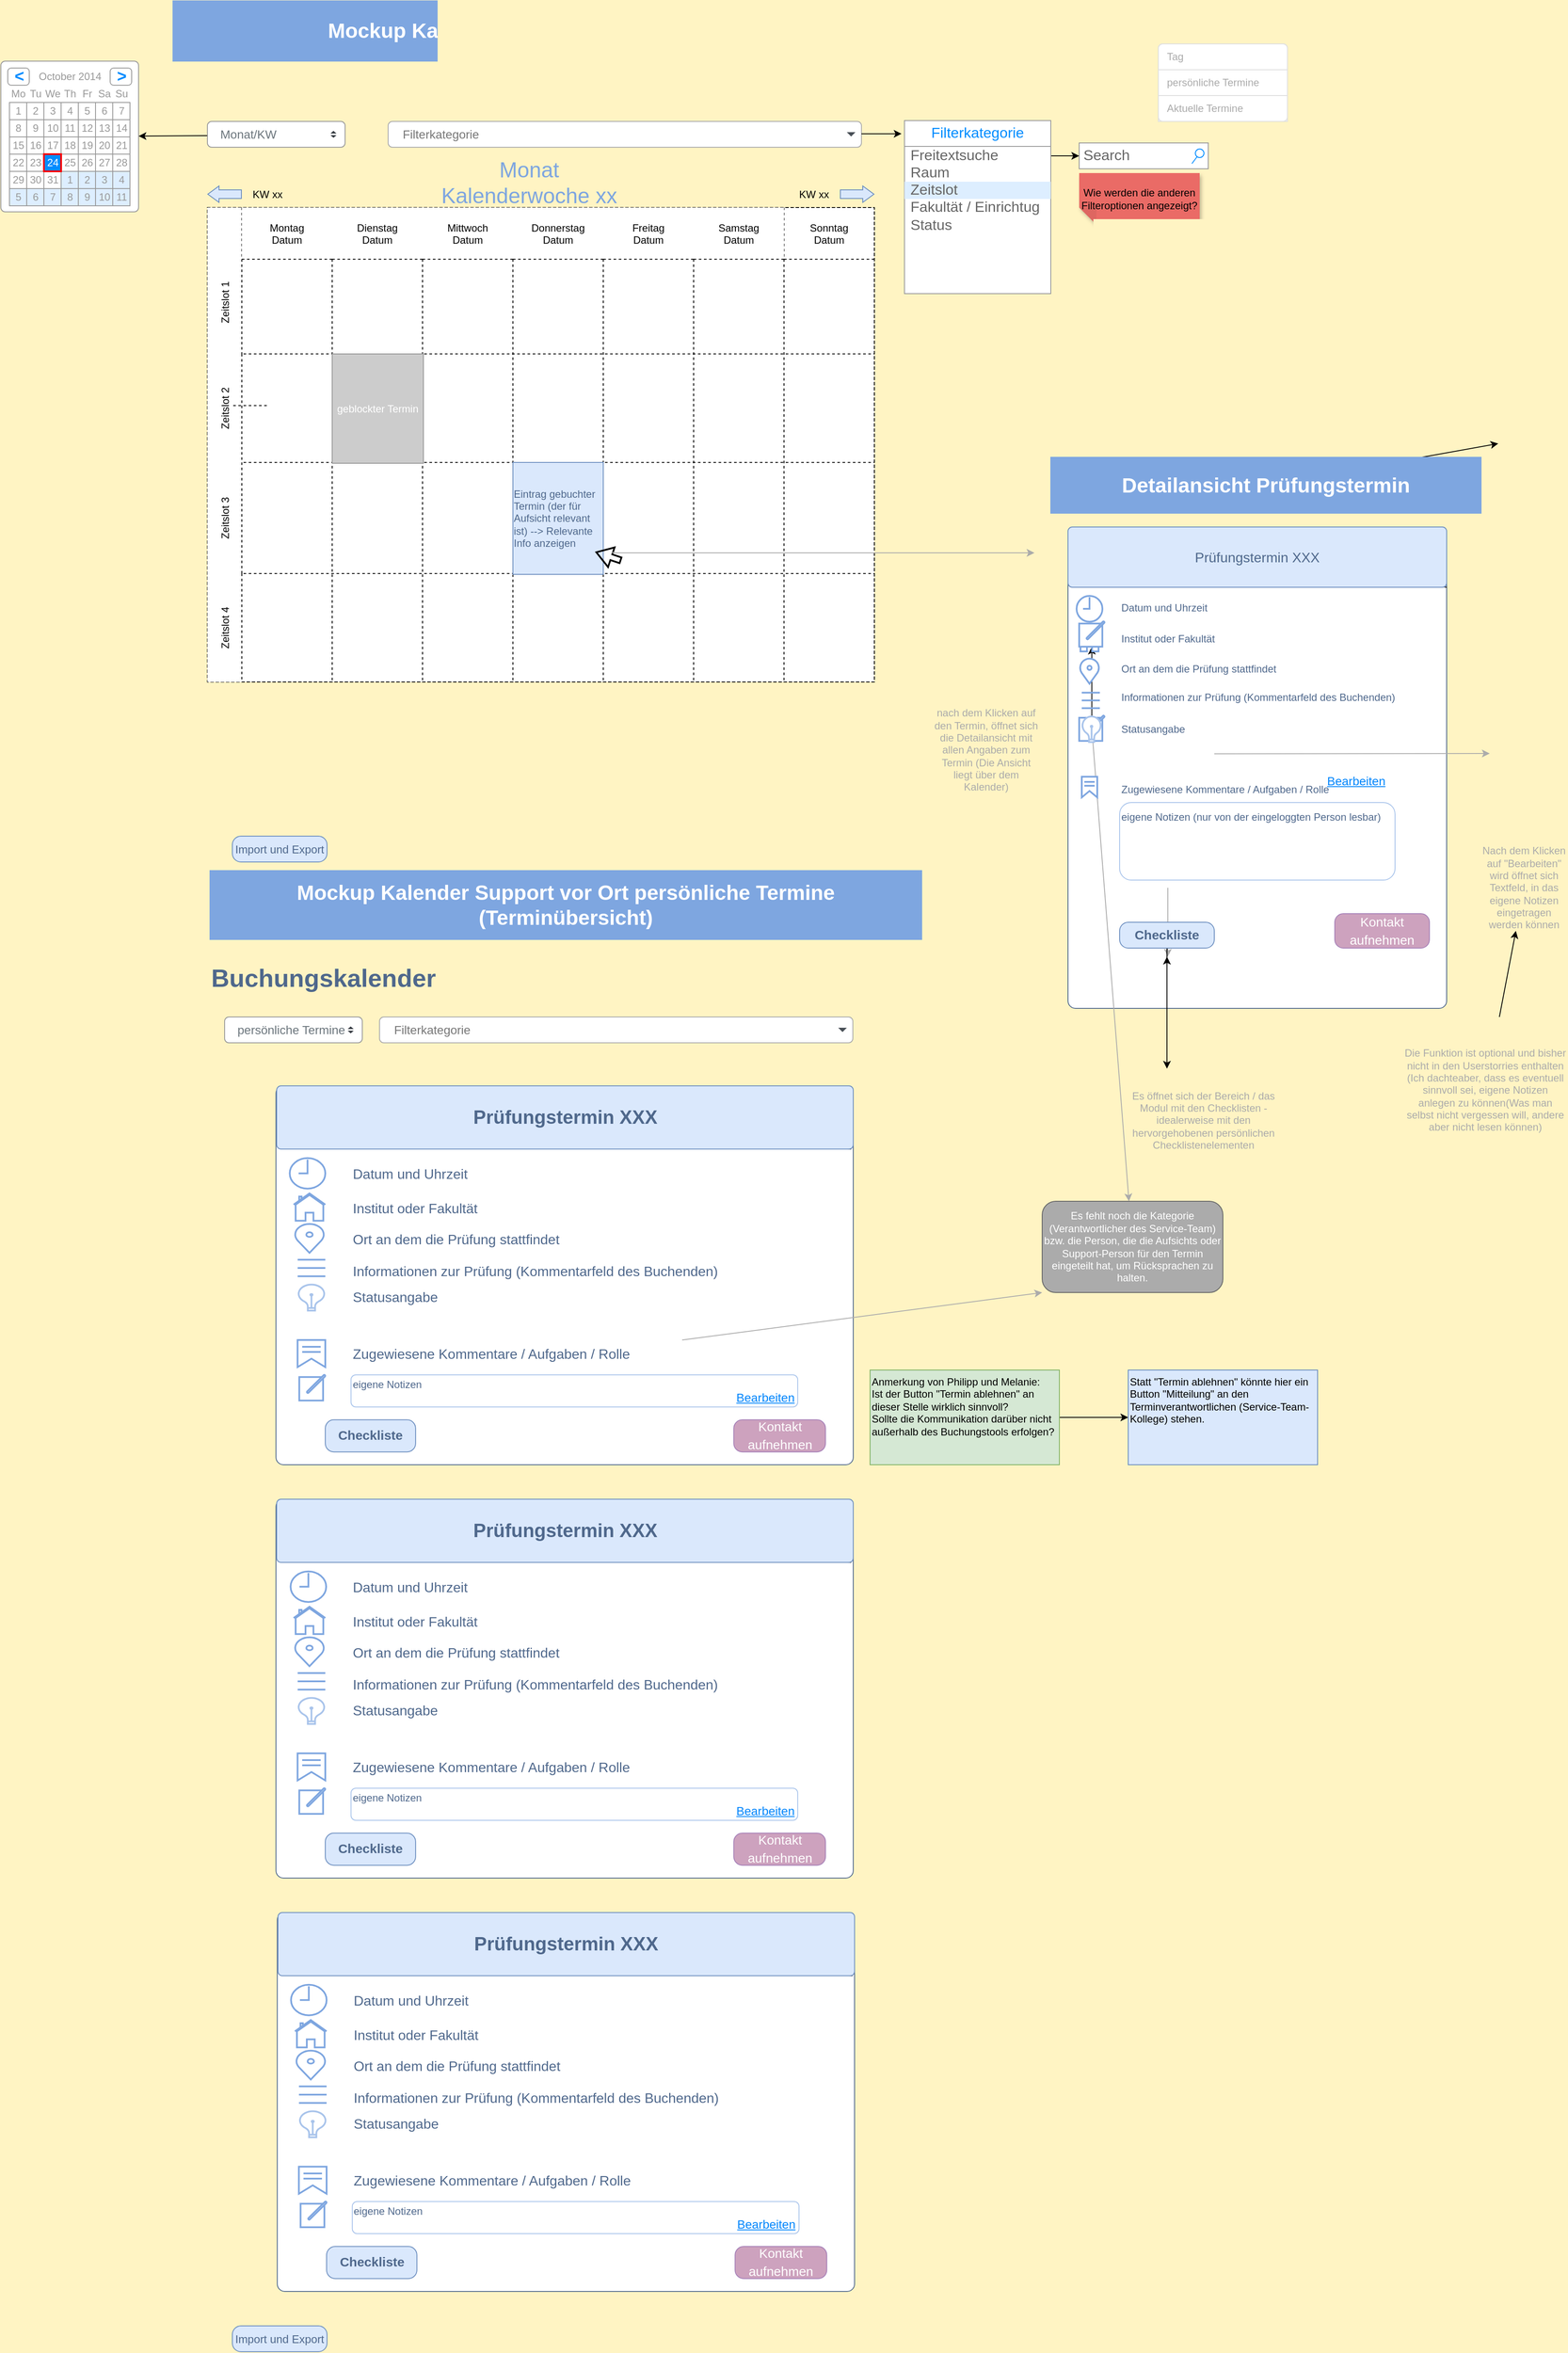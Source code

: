<mxfile version="24.7.1" type="github" pages="2">
  <diagram name="Buchungskalender" id="cYS-9EuOB4i6pcKZ9MJi">
    <mxGraphModel dx="2387" dy="879" grid="1" gridSize="10" guides="1" tooltips="1" connect="1" arrows="1" fold="1" page="1" pageScale="1" pageWidth="827" pageHeight="1169" background="#FFF4C3" math="0" shadow="0">
      <root>
        <mxCell id="0" />
        <mxCell id="1" parent="0" />
        <mxCell id="5hnXaATVoiFRzyK2IRA5-191" value="" style="rounded=1;whiteSpace=wrap;html=1;strokeColor=#7EA6E0;" vertex="1" parent="1">
          <mxGeometry x="1100" y="845" width="340" height="95" as="geometry" />
        </mxCell>
        <mxCell id="5hnXaATVoiFRzyK2IRA5-192" value="&lt;font style=&quot;font-size: 24px;&quot; color=&quot;#ffffff&quot;&gt;&lt;b&gt;Mockup Kalender Startseite: BUCHENDE&lt;/b&gt;&lt;/font&gt;" style="rounded=0;whiteSpace=wrap;html=1;fillColor=#7EA6E0;strokeColor=#7EA6E0;" vertex="1" parent="1">
          <mxGeometry y="20" width="827" height="70" as="geometry" />
        </mxCell>
        <mxCell id="5hnXaATVoiFRzyK2IRA5-248" value="&lt;font style=&quot;font-size: 24px;&quot;&gt;&lt;b&gt;&lt;font color=&quot;#ffffff&quot;&gt;Mockup Kalender&lt;/font&gt;&lt;/b&gt;&lt;b&gt;&lt;font color=&quot;#ffffff&quot;&gt;&amp;nbsp;Support vor Ort persönliche Termine (Terminübersicht)&lt;/font&gt;&lt;font color=&quot;#ffffff&quot;&gt;&lt;br&gt;&lt;/font&gt;&lt;/b&gt;&lt;/font&gt;" style="rounded=0;whiteSpace=wrap;html=1;fillColor=#7EA6E0;strokeColor=#7EA6E0;" vertex="1" parent="1">
          <mxGeometry x="43" y="1030" width="827" height="80" as="geometry" />
        </mxCell>
        <mxCell id="5hnXaATVoiFRzyK2IRA5-249" value="" style="rounded=1;whiteSpace=wrap;html=1;arcSize=2;strokeColor=#4F688C;" vertex="1" parent="1">
          <mxGeometry x="1040" y="640" width="440" height="550" as="geometry" />
        </mxCell>
        <mxCell id="5hnXaATVoiFRzyK2IRA5-250" value="nach dem Klicken auf den Termin, öffnet sich die Detailansicht mit allen Angaben zum Termin (Die Ansicht liegt über dem Kalender)" style="text;html=1;align=center;verticalAlign=middle;whiteSpace=wrap;rounded=0;fontColor=#ABABAB;" vertex="1" parent="1">
          <mxGeometry x="880" y="840" width="130" height="100" as="geometry" />
        </mxCell>
        <mxCell id="5hnXaATVoiFRzyK2IRA5-251" style="edgeStyle=none;rounded=0;orthogonalLoop=1;jettySize=auto;html=1;strokeColor=#ABABAB;" edge="1" parent="1" source="5hnXaATVoiFRzyK2IRA5-253" target="5hnXaATVoiFRzyK2IRA5-368">
          <mxGeometry relative="1" as="geometry" />
        </mxCell>
        <mxCell id="5hnXaATVoiFRzyK2IRA5-252" value="" style="edgeStyle=orthogonalEdgeStyle;rounded=0;orthogonalLoop=1;jettySize=auto;html=1;" edge="1" parent="1" source="5hnXaATVoiFRzyK2IRA5-253" target="5hnXaATVoiFRzyK2IRA5-378">
          <mxGeometry relative="1" as="geometry" />
        </mxCell>
        <mxCell id="5hnXaATVoiFRzyK2IRA5-253" value="" style="html=1;verticalLabelPosition=bottom;align=center;labelBackgroundColor=#ffffff;verticalAlign=top;strokeWidth=2;strokeColor=#7EA6E0;shadow=0;dashed=0;shape=mxgraph.ios7.icons.edit;" vertex="1" parent="1">
          <mxGeometry x="1053" y="850" width="29.4" height="29.4" as="geometry" />
        </mxCell>
        <mxCell id="5hnXaATVoiFRzyK2IRA5-254" style="edgeStyle=none;rounded=0;orthogonalLoop=1;jettySize=auto;html=1;strokeColor=#ABABAB;" edge="1" parent="1">
          <mxGeometry relative="1" as="geometry">
            <mxPoint x="1530" y="894" as="targetPoint" />
            <mxPoint x="1210" y="894.341" as="sourcePoint" />
          </mxGeometry>
        </mxCell>
        <mxCell id="5hnXaATVoiFRzyK2IRA5-255" value="&lt;font color=&quot;#ffffff&quot;&gt;&lt;span style=&quot;font-size: 15px; font-weight: 400;&quot;&gt;Kontakt aufnehmen&lt;/span&gt;&lt;/font&gt;" style="strokeWidth=1;shadow=0;dashed=0;align=center;html=1;shape=mxgraph.mockup.buttons.button;strokeColor=#A680B8;mainText=;buttonStyle=round;fontSize=17;fontStyle=1;fillColor=#CDA2BE;whiteSpace=wrap;" vertex="1" parent="1">
          <mxGeometry x="1350" y="1080" width="110" height="40" as="geometry" />
        </mxCell>
        <mxCell id="5hnXaATVoiFRzyK2IRA5-258" value="&lt;div align=&quot;left&quot;&gt;&lt;font color=&quot;#4f688c&quot;&gt;eigene Notizen (nur von der eingeloggten Person lesbar)&lt;br&gt;&lt;/font&gt;&lt;/div&gt;&lt;div align=&quot;left&quot;&gt;&lt;font color=&quot;#4f688c&quot;&gt;&lt;br&gt;&lt;/font&gt;&lt;/div&gt;&lt;div align=&quot;left&quot;&gt;&lt;font color=&quot;#4f688c&quot;&gt;&lt;br&gt;&lt;/font&gt;&lt;/div&gt;&lt;div align=&quot;left&quot;&gt;&lt;font color=&quot;#4f688c&quot;&gt;&lt;br&gt;&lt;/font&gt;&lt;/div&gt;&lt;div align=&quot;left&quot;&gt;&lt;font color=&quot;#4f688c&quot;&gt;&lt;br&gt;&lt;/font&gt;&lt;/div&gt;" style="rounded=1;whiteSpace=wrap;html=1;strokeColor=#A9C4EB;align=left;" vertex="1" parent="1">
          <mxGeometry x="1100" y="951" width="320" height="90" as="geometry" />
        </mxCell>
        <mxCell id="5hnXaATVoiFRzyK2IRA5-259" value="&lt;font size=&quot;1&quot;&gt;&lt;u style=&quot;font-size: 14px;&quot;&gt;Bearbeiten&lt;/u&gt;&lt;/font&gt;" style="html=1;shadow=0;dashed=0;shape=mxgraph.bootstrap.rrect;rSize=5;strokeColor=none;strokeWidth=1;fillColor=none;fontColor=#0085FC;whiteSpace=wrap;align=center;verticalAlign=middle;spacingLeft=0;fontStyle=0;fontSize=16;spacing=5;" vertex="1" parent="1">
          <mxGeometry x="1320" y="909.4" width="110" height="30.6" as="geometry" />
        </mxCell>
        <mxCell id="5hnXaATVoiFRzyK2IRA5-260" value="&lt;font color=&quot;#ababab&quot;&gt;Nach dem Klicken auf &quot;Bearbeiten&quot; wird öffnet sich Textfeld, in das eigene Notizen eingetragen werden können&lt;/font&gt;" style="text;html=1;align=center;verticalAlign=middle;whiteSpace=wrap;rounded=0;" vertex="1" parent="1">
          <mxGeometry x="1520" y="1000" width="100" height="100" as="geometry" />
        </mxCell>
        <mxCell id="5hnXaATVoiFRzyK2IRA5-261" style="edgeStyle=none;rounded=0;orthogonalLoop=1;jettySize=auto;html=1;strokeColor=#ABABAB;" edge="1" parent="1">
          <mxGeometry relative="1" as="geometry">
            <mxPoint x="1156.0" y="1130" as="targetPoint" />
            <mxPoint x="1156.0" y="1050" as="sourcePoint" />
          </mxGeometry>
        </mxCell>
        <mxCell id="5hnXaATVoiFRzyK2IRA5-262" value="" style="edgeStyle=orthogonalEdgeStyle;rounded=0;orthogonalLoop=1;jettySize=auto;html=1;" edge="1" parent="1" source="5hnXaATVoiFRzyK2IRA5-264">
          <mxGeometry relative="1" as="geometry">
            <mxPoint x="1155" y="1130" as="targetPoint" />
          </mxGeometry>
        </mxCell>
        <mxCell id="5hnXaATVoiFRzyK2IRA5-263" value="" style="edgeStyle=orthogonalEdgeStyle;rounded=0;orthogonalLoop=1;jettySize=auto;html=1;" edge="1" parent="1" source="5hnXaATVoiFRzyK2IRA5-264">
          <mxGeometry relative="1" as="geometry">
            <mxPoint x="1155" y="1260" as="targetPoint" />
          </mxGeometry>
        </mxCell>
        <mxCell id="5hnXaATVoiFRzyK2IRA5-264" value="&lt;div&gt;&lt;font style=&quot;font-size: 15px;&quot; color=&quot;#4f688c&quot;&gt;Checkliste&lt;/font&gt;&lt;/div&gt;" style="strokeWidth=1;shadow=0;dashed=0;align=center;html=1;shape=mxgraph.mockup.buttons.button;strokeColor=#6c8ebf;mainText=;buttonStyle=round;fontSize=17;fontStyle=1;fillColor=#dae8fc;whiteSpace=wrap;" vertex="1" parent="1">
          <mxGeometry x="1100" y="1090" width="110" height="30" as="geometry" />
        </mxCell>
        <mxCell id="5hnXaATVoiFRzyK2IRA5-265" value="&lt;font color=&quot;#ababab&quot;&gt;Es öffnet sich der Bereich / das Modul mit den Checklisten - idealerweise mit den hervorgehobenen persönlichen Checklistenelementen&lt;br&gt;&lt;/font&gt;" style="text;html=1;align=center;verticalAlign=middle;whiteSpace=wrap;rounded=0;" vertex="1" parent="1">
          <mxGeometry x="1105" y="1270" width="185" height="100" as="geometry" />
        </mxCell>
        <mxCell id="5hnXaATVoiFRzyK2IRA5-267" value="" style="html=1;shadow=0;dashed=0;shape=mxgraph.bootstrap.rrect;rSize=5;strokeColor=#DFDFDF;html=1;whiteSpace=wrap;fillColor=#FFFFFF;fontColor=#000000;" vertex="1" parent="1">
          <mxGeometry x="1145" y="70" width="150" height="90" as="geometry" />
        </mxCell>
        <mxCell id="5hnXaATVoiFRzyK2IRA5-268" value="&lt;font color=&quot;#ababab&quot;&gt;Tag&lt;/font&gt;" style="html=1;shadow=0;dashed=0;shape=mxgraph.bootstrap.topButton;rSize=5;strokeColor=inherit;fillColor=#ffffff;fontColor=#6C767D;perimeter=none;whiteSpace=wrap;resizeWidth=1;align=left;spacing=10;" vertex="1" parent="5hnXaATVoiFRzyK2IRA5-267">
          <mxGeometry width="150" height="30" relative="1" as="geometry" />
        </mxCell>
        <mxCell id="5hnXaATVoiFRzyK2IRA5-269" value="&lt;font color=&quot;#ababab&quot;&gt;persönliche Termine&lt;/font&gt;" style="strokeColor=inherit;fillColor=inherit;gradientColor=inherit;fontColor=inherit;html=1;shadow=0;dashed=0;perimeter=none;whiteSpace=wrap;resizeWidth=1;align=left;spacing=10;" vertex="1" parent="5hnXaATVoiFRzyK2IRA5-267">
          <mxGeometry width="150" height="30" relative="1" as="geometry">
            <mxPoint y="30" as="offset" />
          </mxGeometry>
        </mxCell>
        <mxCell id="5hnXaATVoiFRzyK2IRA5-270" value="..." style="strokeColor=inherit;fillColor=inherit;gradientColor=inherit;fontColor=inherit;html=1;shadow=0;dashed=0;perimeter=none;whiteSpace=wrap;resizeWidth=1;align=left;spacing=10;" vertex="1" parent="5hnXaATVoiFRzyK2IRA5-267">
          <mxGeometry width="150" height="30" relative="1" as="geometry">
            <mxPoint y="60" as="offset" />
          </mxGeometry>
        </mxCell>
        <mxCell id="5hnXaATVoiFRzyK2IRA5-271" value="" style="strokeColor=inherit;fillColor=inherit;gradientColor=inherit;fontColor=inherit;html=1;shadow=0;dashed=0;perimeter=none;whiteSpace=wrap;resizeWidth=1;align=left;spacing=10;" vertex="1" parent="5hnXaATVoiFRzyK2IRA5-267">
          <mxGeometry width="150" relative="1" as="geometry">
            <mxPoint y="90" as="offset" />
          </mxGeometry>
        </mxCell>
        <mxCell id="5hnXaATVoiFRzyK2IRA5-272" value="&lt;font color=&quot;#ababab&quot;&gt;Aktuelle Termine&lt;/font&gt;" style="strokeColor=inherit;fillColor=inherit;gradientColor=inherit;fontColor=inherit;html=1;shadow=0;dashed=0;shape=mxgraph.bootstrap.bottomButton;rSize=5;perimeter=none;whiteSpace=wrap;resizeWidth=1;resizeHeight=0;align=left;spacing=10;" vertex="1" parent="5hnXaATVoiFRzyK2IRA5-267">
          <mxGeometry y="1" width="150" height="30" relative="1" as="geometry">
            <mxPoint y="-30" as="offset" />
          </mxGeometry>
        </mxCell>
        <mxCell id="5hnXaATVoiFRzyK2IRA5-273" value="" style="group" vertex="1" connectable="0" parent="1">
          <mxGeometry x="1040" y="631" width="440" height="320" as="geometry" />
        </mxCell>
        <mxCell id="5hnXaATVoiFRzyK2IRA5-274" value="" style="endArrow=none;html=1;rounded=0;entryX=0.002;entryY=0.158;entryDx=0;entryDy=0;entryPerimeter=0;" edge="1" parent="5hnXaATVoiFRzyK2IRA5-273" source="5hnXaATVoiFRzyK2IRA5-276">
          <mxGeometry width="50" height="50" relative="1" as="geometry">
            <mxPoint x="440" y="70" as="sourcePoint" />
            <mxPoint x="0.88" y="70.0" as="targetPoint" />
          </mxGeometry>
        </mxCell>
        <mxCell id="5hnXaATVoiFRzyK2IRA5-275" value="" style="endArrow=none;html=1;rounded=0;entryX=0.002;entryY=0.158;entryDx=0;entryDy=0;entryPerimeter=0;" edge="1" parent="5hnXaATVoiFRzyK2IRA5-273" target="5hnXaATVoiFRzyK2IRA5-276">
          <mxGeometry width="50" height="50" relative="1" as="geometry">
            <mxPoint x="440" y="70" as="sourcePoint" />
            <mxPoint x="0.88" y="70.0" as="targetPoint" />
          </mxGeometry>
        </mxCell>
        <mxCell id="5hnXaATVoiFRzyK2IRA5-276" value="&lt;font color=&quot;#4f688c&quot;&gt;Prüfungstermin XXX&lt;br&gt;&lt;/font&gt;" style="html=1;shadow=0;dashed=0;shape=mxgraph.bootstrap.rrect;rSize=5;strokeColor=#6c8ebf;strokeWidth=1;fillColor=#dae8fc;whiteSpace=wrap;align=center;verticalAlign=middle;spacingLeft=0;fontStyle=0;fontSize=16;spacing=5;" vertex="1" parent="5hnXaATVoiFRzyK2IRA5-273">
          <mxGeometry width="440" height="70" as="geometry" />
        </mxCell>
        <mxCell id="5hnXaATVoiFRzyK2IRA5-277" value="" style="html=1;verticalLabelPosition=bottom;align=center;labelBackgroundColor=#ffffff;verticalAlign=top;strokeWidth=2;strokeColor=#7EA6E0;shadow=0;dashed=0;shape=mxgraph.ios7.icons.clock;" vertex="1" parent="5hnXaATVoiFRzyK2IRA5-273">
          <mxGeometry x="10" y="80" width="30" height="30" as="geometry" />
        </mxCell>
        <mxCell id="5hnXaATVoiFRzyK2IRA5-278" value="" style="html=1;verticalLabelPosition=bottom;align=center;labelBackgroundColor=#ffffff;verticalAlign=top;strokeWidth=2;strokeColor=#7EA6E0;shadow=0;dashed=0;shape=mxgraph.ios7.icons.most_viewed;pointerEvents=1" vertex="1" parent="5hnXaATVoiFRzyK2IRA5-273">
          <mxGeometry x="8.8" y="190" width="28.2" height="22.8" as="geometry" />
        </mxCell>
        <mxCell id="5hnXaATVoiFRzyK2IRA5-279" value="" style="html=1;verticalLabelPosition=bottom;align=center;labelBackgroundColor=#ffffff;verticalAlign=top;strokeWidth=2;strokeColor=#7EA6E0;shadow=0;dashed=0;shape=mxgraph.ios7.icons.location;" vertex="1" parent="5hnXaATVoiFRzyK2IRA5-273">
          <mxGeometry x="13" y="152" width="24" height="30" as="geometry" />
        </mxCell>
        <mxCell id="5hnXaATVoiFRzyK2IRA5-280" value="" style="html=1;verticalLabelPosition=bottom;align=center;labelBackgroundColor=#ffffff;verticalAlign=top;strokeWidth=2;strokeColor=#7EA6E0;shadow=0;dashed=0;shape=mxgraph.ios7.icons.bookmark;" vertex="1" parent="5hnXaATVoiFRzyK2IRA5-273">
          <mxGeometry x="16" y="290" width="18" height="24" as="geometry" />
        </mxCell>
        <mxCell id="5hnXaATVoiFRzyK2IRA5-281" value="" style="html=1;verticalLabelPosition=bottom;align=center;labelBackgroundColor=#ffffff;verticalAlign=top;strokeWidth=2;strokeColor=#7EA6E0;shadow=0;dashed=0;shape=mxgraph.ios7.icons.home;" vertex="1" parent="5hnXaATVoiFRzyK2IRA5-273">
          <mxGeometry x="13" y="119" width="24" height="25.5" as="geometry" />
        </mxCell>
        <mxCell id="5hnXaATVoiFRzyK2IRA5-282" value="&lt;font color=&quot;#4f688c&quot;&gt;Datum und Uhrzeit &lt;/font&gt;" style="text;html=1;align=left;verticalAlign=middle;whiteSpace=wrap;rounded=0;" vertex="1" parent="5hnXaATVoiFRzyK2IRA5-273">
          <mxGeometry x="60" y="79" width="350" height="30" as="geometry" />
        </mxCell>
        <mxCell id="5hnXaATVoiFRzyK2IRA5-283" value="&lt;font color=&quot;#4f688c&quot;&gt;Institut oder Fakultät&lt;br&gt;&lt;/font&gt;" style="text;html=1;align=left;verticalAlign=middle;whiteSpace=wrap;rounded=0;" vertex="1" parent="5hnXaATVoiFRzyK2IRA5-273">
          <mxGeometry x="60" y="114.5" width="350" height="30" as="geometry" />
        </mxCell>
        <mxCell id="5hnXaATVoiFRzyK2IRA5-284" value="&lt;font color=&quot;#4f688c&quot;&gt;Informationen zur Prüfung (Kommentarfeld des Buchenden)&lt;br&gt;&lt;/font&gt;" style="text;html=1;align=left;verticalAlign=middle;whiteSpace=wrap;rounded=0;" vertex="1" parent="5hnXaATVoiFRzyK2IRA5-273">
          <mxGeometry x="60" y="182.8" width="350" height="30" as="geometry" />
        </mxCell>
        <mxCell id="5hnXaATVoiFRzyK2IRA5-285" value="&lt;font color=&quot;#4f688c&quot;&gt;Ort an dem die Prüfung stattfindet&lt;br&gt;&lt;/font&gt;" style="text;html=1;align=left;verticalAlign=middle;whiteSpace=wrap;rounded=0;" vertex="1" parent="5hnXaATVoiFRzyK2IRA5-273">
          <mxGeometry x="60" y="150" width="350" height="30" as="geometry" />
        </mxCell>
        <mxCell id="5hnXaATVoiFRzyK2IRA5-286" value="&lt;font color=&quot;#4f688c&quot;&gt;Zugewiesene Kommentare / Aufgaben / Rolle&lt;br&gt;&lt;/font&gt;" style="text;html=1;align=left;verticalAlign=middle;whiteSpace=wrap;rounded=0;" vertex="1" parent="5hnXaATVoiFRzyK2IRA5-273">
          <mxGeometry x="60" y="290" width="350" height="30" as="geometry" />
        </mxCell>
        <mxCell id="5hnXaATVoiFRzyK2IRA5-287" value="" style="html=1;verticalLabelPosition=bottom;align=center;labelBackgroundColor=#ffffff;verticalAlign=top;strokeWidth=2;strokeColor=#A9C4EB;shadow=0;dashed=0;shape=mxgraph.ios7.icons.lightbulb;" vertex="1" parent="5hnXaATVoiFRzyK2IRA5-273">
          <mxGeometry x="16" y="220" width="22.8" height="29.7" as="geometry" />
        </mxCell>
        <mxCell id="5hnXaATVoiFRzyK2IRA5-288" value="&lt;font color=&quot;#4f688c&quot;&gt;Statusangabe&lt;/font&gt;" style="text;html=1;align=left;verticalAlign=middle;whiteSpace=wrap;rounded=0;" vertex="1" parent="5hnXaATVoiFRzyK2IRA5-273">
          <mxGeometry x="60" y="219.85" width="350" height="30" as="geometry" />
        </mxCell>
        <mxCell id="5hnXaATVoiFRzyK2IRA5-289" value="" style="group" vertex="1" connectable="0" parent="1">
          <mxGeometry x="120.5" y="1280" width="670" height="440" as="geometry" />
        </mxCell>
        <mxCell id="5hnXaATVoiFRzyK2IRA5-290" value="" style="endArrow=none;html=1;rounded=0;entryX=0.002;entryY=0.158;entryDx=0;entryDy=0;entryPerimeter=0;" edge="1" parent="5hnXaATVoiFRzyK2IRA5-289" source="5hnXaATVoiFRzyK2IRA5-293">
          <mxGeometry width="50" height="50" relative="1" as="geometry">
            <mxPoint x="667.578" y="73.411" as="sourcePoint" />
            <mxPoint x="1.335" y="73.411" as="targetPoint" />
          </mxGeometry>
        </mxCell>
        <mxCell id="5hnXaATVoiFRzyK2IRA5-291" value="" style="rounded=1;whiteSpace=wrap;html=1;arcSize=2;strokeColor=#4F688C;container=1;" vertex="1" parent="5hnXaATVoiFRzyK2IRA5-289">
          <mxGeometry x="-0.807" width="670.807" height="440.0" as="geometry" />
        </mxCell>
        <mxCell id="5hnXaATVoiFRzyK2IRA5-292" value="" style="endArrow=none;html=1;rounded=0;entryX=0.002;entryY=0.158;entryDx=0;entryDy=0;entryPerimeter=0;" edge="1" parent="5hnXaATVoiFRzyK2IRA5-289" target="5hnXaATVoiFRzyK2IRA5-293">
          <mxGeometry width="50" height="50" relative="1" as="geometry">
            <mxPoint x="667.578" y="73.411" as="sourcePoint" />
            <mxPoint x="1.335" y="73.411" as="targetPoint" />
          </mxGeometry>
        </mxCell>
        <mxCell id="5hnXaATVoiFRzyK2IRA5-293" value="&lt;b style=&quot;font-size: 22px;&quot;&gt;&lt;font style=&quot;font-size: 22px;&quot; color=&quot;#4f688c&quot;&gt;Prüfungstermin XXX&lt;br&gt;&lt;/font&gt;&lt;/b&gt;" style="html=1;shadow=0;dashed=0;shape=mxgraph.bootstrap.rrect;rSize=5;strokeColor=#6c8ebf;strokeWidth=1;fillColor=#dae8fc;whiteSpace=wrap;align=center;verticalAlign=middle;spacingLeft=0;fontStyle=0;fontSize=16;spacing=5;" vertex="1" parent="5hnXaATVoiFRzyK2IRA5-289">
          <mxGeometry width="670" height="73.413" as="geometry" />
        </mxCell>
        <mxCell id="5hnXaATVoiFRzyK2IRA5-294" value="" style="html=1;verticalLabelPosition=bottom;align=center;labelBackgroundColor=#ffffff;verticalAlign=top;strokeWidth=2;strokeColor=#7EA6E0;shadow=0;dashed=0;shape=mxgraph.ios7.icons.clock;" vertex="1" parent="5hnXaATVoiFRzyK2IRA5-289">
          <mxGeometry x="15.176" y="83.898" width="41.33" height="35.424" as="geometry" />
        </mxCell>
        <mxCell id="5hnXaATVoiFRzyK2IRA5-295" value="" style="html=1;verticalLabelPosition=bottom;align=center;labelBackgroundColor=#ffffff;verticalAlign=top;strokeWidth=2;strokeColor=#7EA6E0;shadow=0;dashed=0;shape=mxgraph.ios7.icons.most_viewed;pointerEvents=1" vertex="1" parent="5hnXaATVoiFRzyK2IRA5-289">
          <mxGeometry x="13.352" y="199.26" width="43.154" height="24.468" as="geometry" />
        </mxCell>
        <mxCell id="5hnXaATVoiFRzyK2IRA5-296" value="" style="html=1;verticalLabelPosition=bottom;align=center;labelBackgroundColor=#ffffff;verticalAlign=top;strokeWidth=2;strokeColor=#7EA6E0;shadow=0;dashed=0;shape=mxgraph.ios7.icons.location;" vertex="1" parent="5hnXaATVoiFRzyK2IRA5-289">
          <mxGeometry x="19.721" y="159.407" width="36.785" height="34.492" as="geometry" />
        </mxCell>
        <mxCell id="5hnXaATVoiFRzyK2IRA5-297" value="" style="html=1;verticalLabelPosition=bottom;align=center;labelBackgroundColor=#ffffff;verticalAlign=top;strokeWidth=2;strokeColor=#7EA6E0;shadow=0;dashed=0;shape=mxgraph.ios7.icons.bookmark;" vertex="1" parent="5hnXaATVoiFRzyK2IRA5-289">
          <mxGeometry x="24.273" y="295.18" width="32.233" height="31.464" as="geometry" />
        </mxCell>
        <mxCell id="5hnXaATVoiFRzyK2IRA5-298" value="" style="html=1;verticalLabelPosition=bottom;align=center;labelBackgroundColor=#ffffff;verticalAlign=top;strokeWidth=2;strokeColor=#7EA6E0;shadow=0;dashed=0;shape=mxgraph.ios7.icons.home;" vertex="1" parent="5hnXaATVoiFRzyK2IRA5-289">
          <mxGeometry x="19.721" y="124.796" width="36.785" height="31.814" as="geometry" />
        </mxCell>
        <mxCell id="5hnXaATVoiFRzyK2IRA5-299" value="&lt;font style=&quot;font-size: 16px;&quot; color=&quot;#4f688c&quot;&gt;Datum und Uhrzeit &lt;/font&gt;" style="text;html=1;align=left;verticalAlign=middle;whiteSpace=wrap;rounded=0;" vertex="1" parent="5hnXaATVoiFRzyK2IRA5-289">
          <mxGeometry x="86.376" y="85.877" width="531.028" height="31.462" as="geometry" />
        </mxCell>
        <mxCell id="5hnXaATVoiFRzyK2IRA5-300" value="&lt;font style=&quot;font-size: 16px;&quot; color=&quot;#4f688c&quot;&gt;Institut oder Fakultät&lt;br&gt;&lt;/font&gt;" style="text;html=1;align=left;verticalAlign=middle;whiteSpace=wrap;rounded=0;" vertex="1" parent="5hnXaATVoiFRzyK2IRA5-289">
          <mxGeometry x="86.376" y="125.844" width="531.028" height="31.462" as="geometry" />
        </mxCell>
        <mxCell id="5hnXaATVoiFRzyK2IRA5-301" value="&lt;font style=&quot;font-size: 16px;&quot; color=&quot;#4f688c&quot;&gt;Informationen zur Prüfung (Kommentarfeld des Buchenden)&lt;br&gt;&lt;/font&gt;" style="text;html=1;align=left;verticalAlign=middle;whiteSpace=wrap;rounded=0;" vertex="1" parent="5hnXaATVoiFRzyK2IRA5-289">
          <mxGeometry x="86.376" y="199.262" width="531.028" height="31.462" as="geometry" />
        </mxCell>
        <mxCell id="5hnXaATVoiFRzyK2IRA5-302" value="&lt;font style=&quot;font-size: 16px;&quot; color=&quot;#4f688c&quot;&gt;Ort an dem die Prüfung stattfindet&lt;br&gt;&lt;/font&gt;" style="text;html=1;align=left;verticalAlign=middle;whiteSpace=wrap;rounded=0;" vertex="1" parent="5hnXaATVoiFRzyK2IRA5-289">
          <mxGeometry x="86.376" y="162.44" width="531.028" height="31.462" as="geometry" />
        </mxCell>
        <mxCell id="5hnXaATVoiFRzyK2IRA5-303" value="&lt;font style=&quot;font-size: 16px;&quot; color=&quot;#4f688c&quot;&gt;Zugewiesene Kommentare / Aufgaben / Rolle&lt;br&gt;&lt;/font&gt;" style="text;html=1;align=left;verticalAlign=middle;whiteSpace=wrap;rounded=0;" vertex="1" parent="5hnXaATVoiFRzyK2IRA5-289">
          <mxGeometry x="86.376" y="295.182" width="531.028" height="31.462" as="geometry" />
        </mxCell>
        <mxCell id="5hnXaATVoiFRzyK2IRA5-304" value="" style="html=1;verticalLabelPosition=bottom;align=center;labelBackgroundColor=#ffffff;verticalAlign=top;strokeWidth=2;strokeColor=#A9C4EB;shadow=0;dashed=0;shape=mxgraph.ios7.icons.lightbulb;" vertex="1" parent="5hnXaATVoiFRzyK2IRA5-289">
          <mxGeometry x="24.273" y="230.724" width="32.233" height="30.3" as="geometry" />
        </mxCell>
        <mxCell id="5hnXaATVoiFRzyK2IRA5-305" value="&lt;font style=&quot;font-size: 16px;&quot; color=&quot;#4f688c&quot;&gt;Statusangabe&lt;/font&gt;" style="text;html=1;align=left;verticalAlign=middle;whiteSpace=wrap;rounded=0;" vertex="1" parent="5hnXaATVoiFRzyK2IRA5-289">
          <mxGeometry x="86.376" y="229.564" width="531.028" height="31.462" as="geometry" />
        </mxCell>
        <mxCell id="5hnXaATVoiFRzyK2IRA5-306" value="&lt;div&gt;&lt;font style=&quot;font-size: 15px;&quot; color=&quot;#4f688c&quot;&gt;Checkliste&lt;/font&gt;&lt;/div&gt;" style="strokeWidth=1;shadow=0;dashed=0;align=center;html=1;shape=mxgraph.mockup.buttons.button;strokeColor=#6c8ebf;mainText=;buttonStyle=round;fontSize=17;fontStyle=1;fillColor=#dae8fc;whiteSpace=wrap;" vertex="1" parent="5hnXaATVoiFRzyK2IRA5-289">
          <mxGeometry x="56.506" y="387.797" width="104.94" height="37.288" as="geometry" />
        </mxCell>
        <mxCell id="5hnXaATVoiFRzyK2IRA5-307" value="&lt;font color=&quot;#ffffff&quot;&gt;&lt;span style=&quot;font-size: 15px; font-weight: 400;&quot;&gt;Kontakt aufnehmen&lt;/span&gt;&lt;/font&gt;" style="strokeWidth=1;shadow=0;dashed=0;align=center;html=1;shape=mxgraph.mockup.buttons.button;strokeColor=#A680B8;mainText=;buttonStyle=round;fontSize=17;fontStyle=1;fillColor=#CDA2BE;whiteSpace=wrap;" vertex="1" parent="5hnXaATVoiFRzyK2IRA5-289">
          <mxGeometry x="531.157" y="387.797" width="106.554" height="37.288" as="geometry" />
        </mxCell>
        <mxCell id="5hnXaATVoiFRzyK2IRA5-308" value="" style="html=1;verticalLabelPosition=bottom;align=center;labelBackgroundColor=#ffffff;verticalAlign=top;strokeWidth=2;strokeColor=#7EA6E0;shadow=0;dashed=0;shape=mxgraph.ios7.icons.edit;" vertex="1" parent="5hnXaATVoiFRzyK2IRA5-289">
          <mxGeometry x="26.251" y="335.593" width="30.255" height="29.831" as="geometry" />
        </mxCell>
        <mxCell id="5hnXaATVoiFRzyK2IRA5-309" value="&lt;div&gt;&lt;br&gt;&lt;/div&gt;&lt;div&gt;&lt;br&gt;&lt;/div&gt;&lt;div align=&quot;left&quot;&gt;&lt;font color=&quot;#4f688c&quot;&gt;&lt;br&gt;&lt;/font&gt;&lt;/div&gt;&lt;div align=&quot;left&quot;&gt;&lt;font color=&quot;#4f688c&quot;&gt;eigene Notizen&lt;/font&gt;&lt;/div&gt;&lt;div align=&quot;left&quot;&gt;&lt;font color=&quot;#4f688c&quot;&gt;&lt;br&gt;&lt;/font&gt;&lt;/div&gt;&lt;div align=&quot;left&quot;&gt;&lt;font color=&quot;#4f688c&quot;&gt;&lt;br&gt;&lt;/font&gt;&lt;/div&gt;&lt;div align=&quot;left&quot;&gt;&lt;font color=&quot;#4f688c&quot;&gt;&lt;br&gt;&lt;/font&gt;&lt;/div&gt;&lt;div align=&quot;left&quot;&gt;&lt;font color=&quot;#4f688c&quot;&gt;&lt;br&gt;&lt;/font&gt;&lt;/div&gt;" style="rounded=1;whiteSpace=wrap;html=1;strokeColor=#A9C4EB;align=left;" vertex="1" parent="5hnXaATVoiFRzyK2IRA5-289">
          <mxGeometry x="86.373" y="335.593" width="519.048" height="37.288" as="geometry" />
        </mxCell>
        <mxCell id="5hnXaATVoiFRzyK2IRA5-310" value="&lt;font size=&quot;1&quot;&gt;&lt;u style=&quot;font-size: 14px;&quot;&gt;Bearbeiten&lt;/u&gt;&lt;/font&gt;" style="html=1;shadow=0;dashed=0;shape=mxgraph.bootstrap.rrect;rSize=5;strokeColor=none;strokeWidth=1;fillColor=none;fontColor=#0085FC;whiteSpace=wrap;align=center;verticalAlign=middle;spacingLeft=0;fontStyle=0;fontSize=16;spacing=5;" vertex="1" parent="5hnXaATVoiFRzyK2IRA5-289">
          <mxGeometry x="523.084" y="350.061" width="88.795" height="22.82" as="geometry" />
        </mxCell>
        <mxCell id="5hnXaATVoiFRzyK2IRA5-311" value="Filterkategorie" style="html=1;shadow=0;dashed=0;shape=mxgraph.bootstrap.rrect;rSize=5;strokeColor=#ABABAB;strokeWidth=1;fillColor=#ffffff;fontColor=#777777;whiteSpace=wrap;align=left;verticalAlign=middle;fontStyle=0;fontSize=14;spacingRight=0;spacing=17;" vertex="1" parent="1">
          <mxGeometry x="240" y="1200" width="550" height="30" as="geometry" />
        </mxCell>
        <mxCell id="5hnXaATVoiFRzyK2IRA5-312" value="" style="shape=triangle;direction=south;fillColor=#495057;strokeColor=none;perimeter=none;" vertex="1" parent="5hnXaATVoiFRzyK2IRA5-311">
          <mxGeometry x="1" y="0.5" width="10" height="5" relative="1" as="geometry">
            <mxPoint x="-17" y="-2.5" as="offset" />
          </mxGeometry>
        </mxCell>
        <mxCell id="5hnXaATVoiFRzyK2IRA5-313" value="persönliche Termine" style="html=1;shadow=0;dashed=0;shape=mxgraph.bootstrap.rrect;rSize=5;fillColor=#ffffff;strokeColor=#999999;align=left;spacing=15;fontSize=14;fontColor=#6C767D;" vertex="1" parent="1">
          <mxGeometry x="60" y="1200" width="160" height="30" as="geometry" />
        </mxCell>
        <mxCell id="5hnXaATVoiFRzyK2IRA5-314" value="" style="shape=triangle;direction=south;fillColor=#343A40;strokeColor=none;perimeter=none;sketch=0;" vertex="1" parent="5hnXaATVoiFRzyK2IRA5-313">
          <mxGeometry x="1" y="0.5" width="7" height="3" relative="1" as="geometry">
            <mxPoint x="-17" y="1" as="offset" />
          </mxGeometry>
        </mxCell>
        <mxCell id="5hnXaATVoiFRzyK2IRA5-315" value="" style="shape=triangle;direction=north;fillColor=#343A40;strokeColor=none;perimeter=none;sketch=0;" vertex="1" parent="5hnXaATVoiFRzyK2IRA5-313">
          <mxGeometry x="1" y="0.5" width="7" height="3" relative="1" as="geometry">
            <mxPoint x="-17" y="-4" as="offset" />
          </mxGeometry>
        </mxCell>
        <mxCell id="5hnXaATVoiFRzyK2IRA5-316" value="" style="group" vertex="1" connectable="0" parent="1">
          <mxGeometry x="120.5" y="1760" width="670" height="440" as="geometry" />
        </mxCell>
        <mxCell id="5hnXaATVoiFRzyK2IRA5-317" value="" style="endArrow=none;html=1;rounded=0;entryX=0.002;entryY=0.158;entryDx=0;entryDy=0;entryPerimeter=0;" edge="1" parent="5hnXaATVoiFRzyK2IRA5-316" source="5hnXaATVoiFRzyK2IRA5-320">
          <mxGeometry width="50" height="50" relative="1" as="geometry">
            <mxPoint x="667.578" y="73.411" as="sourcePoint" />
            <mxPoint x="1.335" y="73.411" as="targetPoint" />
          </mxGeometry>
        </mxCell>
        <mxCell id="5hnXaATVoiFRzyK2IRA5-318" value="" style="rounded=1;whiteSpace=wrap;html=1;arcSize=2;strokeColor=#4F688C;container=1;" vertex="1" parent="5hnXaATVoiFRzyK2IRA5-316">
          <mxGeometry x="-0.807" width="670.807" height="440.0" as="geometry" />
        </mxCell>
        <mxCell id="5hnXaATVoiFRzyK2IRA5-319" value="" style="endArrow=none;html=1;rounded=0;entryX=0.002;entryY=0.158;entryDx=0;entryDy=0;entryPerimeter=0;" edge="1" parent="5hnXaATVoiFRzyK2IRA5-316" target="5hnXaATVoiFRzyK2IRA5-320">
          <mxGeometry width="50" height="50" relative="1" as="geometry">
            <mxPoint x="667.578" y="73.411" as="sourcePoint" />
            <mxPoint x="1.335" y="73.411" as="targetPoint" />
          </mxGeometry>
        </mxCell>
        <mxCell id="5hnXaATVoiFRzyK2IRA5-320" value="&lt;b style=&quot;font-size: 22px;&quot;&gt;&lt;font style=&quot;font-size: 22px;&quot; color=&quot;#4f688c&quot;&gt;Prüfungstermin XXX&lt;br&gt;&lt;/font&gt;&lt;/b&gt;" style="html=1;shadow=0;dashed=0;shape=mxgraph.bootstrap.rrect;rSize=5;strokeColor=#6c8ebf;strokeWidth=1;fillColor=#dae8fc;whiteSpace=wrap;align=center;verticalAlign=middle;spacingLeft=0;fontStyle=0;fontSize=16;spacing=5;" vertex="1" parent="5hnXaATVoiFRzyK2IRA5-316">
          <mxGeometry width="670" height="73.413" as="geometry" />
        </mxCell>
        <mxCell id="5hnXaATVoiFRzyK2IRA5-321" value="" style="html=1;verticalLabelPosition=bottom;align=center;labelBackgroundColor=#ffffff;verticalAlign=top;strokeWidth=2;strokeColor=#7EA6E0;shadow=0;dashed=0;shape=mxgraph.ios7.icons.clock;" vertex="1" parent="5hnXaATVoiFRzyK2IRA5-316">
          <mxGeometry x="16.176" y="83.898" width="41.33" height="35.424" as="geometry" />
        </mxCell>
        <mxCell id="5hnXaATVoiFRzyK2IRA5-322" value="" style="html=1;verticalLabelPosition=bottom;align=center;labelBackgroundColor=#ffffff;verticalAlign=top;strokeWidth=2;strokeColor=#7EA6E0;shadow=0;dashed=0;shape=mxgraph.ios7.icons.most_viewed;pointerEvents=1" vertex="1" parent="5hnXaATVoiFRzyK2IRA5-316">
          <mxGeometry x="13.352" y="199.26" width="43.154" height="24.468" as="geometry" />
        </mxCell>
        <mxCell id="5hnXaATVoiFRzyK2IRA5-323" value="" style="html=1;verticalLabelPosition=bottom;align=center;labelBackgroundColor=#ffffff;verticalAlign=top;strokeWidth=2;strokeColor=#7EA6E0;shadow=0;dashed=0;shape=mxgraph.ios7.icons.location;" vertex="1" parent="5hnXaATVoiFRzyK2IRA5-316">
          <mxGeometry x="19.721" y="159.407" width="36.785" height="34.492" as="geometry" />
        </mxCell>
        <mxCell id="5hnXaATVoiFRzyK2IRA5-324" value="" style="html=1;verticalLabelPosition=bottom;align=center;labelBackgroundColor=#ffffff;verticalAlign=top;strokeWidth=2;strokeColor=#7EA6E0;shadow=0;dashed=0;shape=mxgraph.ios7.icons.bookmark;" vertex="1" parent="5hnXaATVoiFRzyK2IRA5-316">
          <mxGeometry x="24.273" y="295.18" width="32.233" height="31.464" as="geometry" />
        </mxCell>
        <mxCell id="5hnXaATVoiFRzyK2IRA5-325" value="" style="html=1;verticalLabelPosition=bottom;align=center;labelBackgroundColor=#ffffff;verticalAlign=top;strokeWidth=2;strokeColor=#7EA6E0;shadow=0;dashed=0;shape=mxgraph.ios7.icons.home;" vertex="1" parent="5hnXaATVoiFRzyK2IRA5-316">
          <mxGeometry x="19.721" y="124.796" width="36.785" height="31.814" as="geometry" />
        </mxCell>
        <mxCell id="5hnXaATVoiFRzyK2IRA5-326" value="&lt;font style=&quot;font-size: 16px;&quot; color=&quot;#4f688c&quot;&gt;Datum und Uhrzeit &lt;/font&gt;" style="text;html=1;align=left;verticalAlign=middle;whiteSpace=wrap;rounded=0;" vertex="1" parent="5hnXaATVoiFRzyK2IRA5-316">
          <mxGeometry x="86.376" y="85.877" width="531.028" height="31.462" as="geometry" />
        </mxCell>
        <mxCell id="5hnXaATVoiFRzyK2IRA5-327" value="&lt;font style=&quot;font-size: 16px;&quot; color=&quot;#4f688c&quot;&gt;Institut oder Fakultät&lt;br&gt;&lt;/font&gt;" style="text;html=1;align=left;verticalAlign=middle;whiteSpace=wrap;rounded=0;" vertex="1" parent="5hnXaATVoiFRzyK2IRA5-316">
          <mxGeometry x="86.376" y="125.844" width="531.028" height="31.462" as="geometry" />
        </mxCell>
        <mxCell id="5hnXaATVoiFRzyK2IRA5-328" value="&lt;font style=&quot;font-size: 16px;&quot; color=&quot;#4f688c&quot;&gt;Informationen zur Prüfung (Kommentarfeld des Buchenden)&lt;br&gt;&lt;/font&gt;" style="text;html=1;align=left;verticalAlign=middle;whiteSpace=wrap;rounded=0;" vertex="1" parent="5hnXaATVoiFRzyK2IRA5-316">
          <mxGeometry x="86.376" y="199.262" width="531.028" height="31.462" as="geometry" />
        </mxCell>
        <mxCell id="5hnXaATVoiFRzyK2IRA5-329" value="&lt;font style=&quot;font-size: 16px;&quot; color=&quot;#4f688c&quot;&gt;Ort an dem die Prüfung stattfindet&lt;br&gt;&lt;/font&gt;" style="text;html=1;align=left;verticalAlign=middle;whiteSpace=wrap;rounded=0;" vertex="1" parent="5hnXaATVoiFRzyK2IRA5-316">
          <mxGeometry x="86.376" y="162.44" width="531.028" height="31.462" as="geometry" />
        </mxCell>
        <mxCell id="5hnXaATVoiFRzyK2IRA5-330" value="&lt;font style=&quot;font-size: 16px;&quot; color=&quot;#4f688c&quot;&gt;Zugewiesene Kommentare / Aufgaben / Rolle&lt;br&gt;&lt;/font&gt;" style="text;html=1;align=left;verticalAlign=middle;whiteSpace=wrap;rounded=0;" vertex="1" parent="5hnXaATVoiFRzyK2IRA5-316">
          <mxGeometry x="86.376" y="295.182" width="531.028" height="31.462" as="geometry" />
        </mxCell>
        <mxCell id="5hnXaATVoiFRzyK2IRA5-331" value="" style="html=1;verticalLabelPosition=bottom;align=center;labelBackgroundColor=#ffffff;verticalAlign=top;strokeWidth=2;strokeColor=#A9C4EB;shadow=0;dashed=0;shape=mxgraph.ios7.icons.lightbulb;" vertex="1" parent="5hnXaATVoiFRzyK2IRA5-316">
          <mxGeometry x="24.273" y="230.724" width="32.233" height="30.3" as="geometry" />
        </mxCell>
        <mxCell id="5hnXaATVoiFRzyK2IRA5-332" value="&lt;font style=&quot;font-size: 16px;&quot; color=&quot;#4f688c&quot;&gt;Statusangabe&lt;/font&gt;" style="text;html=1;align=left;verticalAlign=middle;whiteSpace=wrap;rounded=0;" vertex="1" parent="5hnXaATVoiFRzyK2IRA5-316">
          <mxGeometry x="86.376" y="229.564" width="531.028" height="31.462" as="geometry" />
        </mxCell>
        <mxCell id="5hnXaATVoiFRzyK2IRA5-333" value="&lt;div&gt;&lt;font style=&quot;font-size: 15px;&quot; color=&quot;#4f688c&quot;&gt;Checkliste&lt;/font&gt;&lt;/div&gt;" style="strokeWidth=1;shadow=0;dashed=0;align=center;html=1;shape=mxgraph.mockup.buttons.button;strokeColor=#6c8ebf;mainText=;buttonStyle=round;fontSize=17;fontStyle=1;fillColor=#dae8fc;whiteSpace=wrap;" vertex="1" parent="5hnXaATVoiFRzyK2IRA5-316">
          <mxGeometry x="56.506" y="387.797" width="104.94" height="37.288" as="geometry" />
        </mxCell>
        <mxCell id="5hnXaATVoiFRzyK2IRA5-334" value="&lt;font color=&quot;#ffffff&quot;&gt;&lt;span style=&quot;font-size: 15px; font-weight: 400;&quot;&gt;Kontakt aufnehmen&lt;/span&gt;&lt;/font&gt;" style="strokeWidth=1;shadow=0;dashed=0;align=center;html=1;shape=mxgraph.mockup.buttons.button;strokeColor=#A680B8;mainText=;buttonStyle=round;fontSize=17;fontStyle=1;fillColor=#CDA2BE;whiteSpace=wrap;" vertex="1" parent="5hnXaATVoiFRzyK2IRA5-316">
          <mxGeometry x="531.157" y="387.797" width="106.554" height="37.288" as="geometry" />
        </mxCell>
        <mxCell id="5hnXaATVoiFRzyK2IRA5-335" value="" style="html=1;verticalLabelPosition=bottom;align=center;labelBackgroundColor=#ffffff;verticalAlign=top;strokeWidth=2;strokeColor=#7EA6E0;shadow=0;dashed=0;shape=mxgraph.ios7.icons.edit;" vertex="1" parent="5hnXaATVoiFRzyK2IRA5-316">
          <mxGeometry x="26.251" y="335.593" width="30.255" height="29.831" as="geometry" />
        </mxCell>
        <mxCell id="5hnXaATVoiFRzyK2IRA5-336" value="&lt;div&gt;&lt;br&gt;&lt;/div&gt;&lt;div&gt;&lt;br&gt;&lt;/div&gt;&lt;div align=&quot;left&quot;&gt;&lt;font color=&quot;#4f688c&quot;&gt;&lt;br&gt;&lt;/font&gt;&lt;/div&gt;&lt;div align=&quot;left&quot;&gt;&lt;font color=&quot;#4f688c&quot;&gt;eigene Notizen&lt;/font&gt;&lt;/div&gt;&lt;div align=&quot;left&quot;&gt;&lt;font color=&quot;#4f688c&quot;&gt;&lt;br&gt;&lt;/font&gt;&lt;/div&gt;&lt;div align=&quot;left&quot;&gt;&lt;font color=&quot;#4f688c&quot;&gt;&lt;br&gt;&lt;/font&gt;&lt;/div&gt;&lt;div align=&quot;left&quot;&gt;&lt;font color=&quot;#4f688c&quot;&gt;&lt;br&gt;&lt;/font&gt;&lt;/div&gt;&lt;div align=&quot;left&quot;&gt;&lt;font color=&quot;#4f688c&quot;&gt;&lt;br&gt;&lt;/font&gt;&lt;/div&gt;" style="rounded=1;whiteSpace=wrap;html=1;strokeColor=#A9C4EB;align=left;" vertex="1" parent="5hnXaATVoiFRzyK2IRA5-316">
          <mxGeometry x="86.373" y="335.593" width="519.048" height="37.288" as="geometry" />
        </mxCell>
        <mxCell id="5hnXaATVoiFRzyK2IRA5-337" value="&lt;font size=&quot;1&quot;&gt;&lt;u style=&quot;font-size: 14px;&quot;&gt;Bearbeiten&lt;/u&gt;&lt;/font&gt;" style="html=1;shadow=0;dashed=0;shape=mxgraph.bootstrap.rrect;rSize=5;strokeColor=none;strokeWidth=1;fillColor=none;fontColor=#0085FC;whiteSpace=wrap;align=center;verticalAlign=middle;spacingLeft=0;fontStyle=0;fontSize=16;spacing=5;" vertex="1" parent="5hnXaATVoiFRzyK2IRA5-316">
          <mxGeometry x="523.084" y="350.061" width="88.795" height="22.82" as="geometry" />
        </mxCell>
        <mxCell id="5hnXaATVoiFRzyK2IRA5-338" value="" style="group" vertex="1" connectable="0" parent="1">
          <mxGeometry x="122" y="2240" width="670" height="440" as="geometry" />
        </mxCell>
        <mxCell id="5hnXaATVoiFRzyK2IRA5-339" value="" style="endArrow=none;html=1;rounded=0;entryX=0.002;entryY=0.158;entryDx=0;entryDy=0;entryPerimeter=0;" edge="1" parent="5hnXaATVoiFRzyK2IRA5-338" source="5hnXaATVoiFRzyK2IRA5-342">
          <mxGeometry width="50" height="50" relative="1" as="geometry">
            <mxPoint x="667.578" y="73.411" as="sourcePoint" />
            <mxPoint x="1.335" y="73.411" as="targetPoint" />
          </mxGeometry>
        </mxCell>
        <mxCell id="5hnXaATVoiFRzyK2IRA5-340" value="" style="rounded=1;whiteSpace=wrap;html=1;arcSize=2;strokeColor=#4F688C;container=1;" vertex="1" parent="5hnXaATVoiFRzyK2IRA5-338">
          <mxGeometry x="-0.807" width="670.807" height="440.0" as="geometry" />
        </mxCell>
        <mxCell id="5hnXaATVoiFRzyK2IRA5-341" value="" style="endArrow=none;html=1;rounded=0;entryX=0.002;entryY=0.158;entryDx=0;entryDy=0;entryPerimeter=0;" edge="1" parent="5hnXaATVoiFRzyK2IRA5-338" target="5hnXaATVoiFRzyK2IRA5-342">
          <mxGeometry width="50" height="50" relative="1" as="geometry">
            <mxPoint x="667.578" y="73.411" as="sourcePoint" />
            <mxPoint x="1.335" y="73.411" as="targetPoint" />
          </mxGeometry>
        </mxCell>
        <mxCell id="5hnXaATVoiFRzyK2IRA5-342" value="&lt;b style=&quot;font-size: 22px;&quot;&gt;&lt;font style=&quot;font-size: 22px;&quot; color=&quot;#4f688c&quot;&gt;Prüfungstermin XXX&lt;br&gt;&lt;/font&gt;&lt;/b&gt;" style="html=1;shadow=0;dashed=0;shape=mxgraph.bootstrap.rrect;rSize=5;strokeColor=#6c8ebf;strokeWidth=1;fillColor=#dae8fc;whiteSpace=wrap;align=center;verticalAlign=middle;spacingLeft=0;fontStyle=0;fontSize=16;spacing=5;" vertex="1" parent="5hnXaATVoiFRzyK2IRA5-338">
          <mxGeometry width="670" height="73.413" as="geometry" />
        </mxCell>
        <mxCell id="5hnXaATVoiFRzyK2IRA5-343" value="" style="html=1;verticalLabelPosition=bottom;align=center;labelBackgroundColor=#ffffff;verticalAlign=top;strokeWidth=2;strokeColor=#7EA6E0;shadow=0;dashed=0;shape=mxgraph.ios7.icons.clock;" vertex="1" parent="5hnXaATVoiFRzyK2IRA5-338">
          <mxGeometry x="15.176" y="83.898" width="41.33" height="35.424" as="geometry" />
        </mxCell>
        <mxCell id="5hnXaATVoiFRzyK2IRA5-344" value="" style="html=1;verticalLabelPosition=bottom;align=center;labelBackgroundColor=#ffffff;verticalAlign=top;strokeWidth=2;strokeColor=#7EA6E0;shadow=0;dashed=0;shape=mxgraph.ios7.icons.most_viewed;pointerEvents=1" vertex="1" parent="5hnXaATVoiFRzyK2IRA5-338">
          <mxGeometry x="13.352" y="199.26" width="43.154" height="24.468" as="geometry" />
        </mxCell>
        <mxCell id="5hnXaATVoiFRzyK2IRA5-345" value="" style="html=1;verticalLabelPosition=bottom;align=center;labelBackgroundColor=#ffffff;verticalAlign=top;strokeWidth=2;strokeColor=#7EA6E0;shadow=0;dashed=0;shape=mxgraph.ios7.icons.location;" vertex="1" parent="5hnXaATVoiFRzyK2IRA5-338">
          <mxGeometry x="19.721" y="159.407" width="36.785" height="34.492" as="geometry" />
        </mxCell>
        <mxCell id="5hnXaATVoiFRzyK2IRA5-346" value="" style="html=1;verticalLabelPosition=bottom;align=center;labelBackgroundColor=#ffffff;verticalAlign=top;strokeWidth=2;strokeColor=#7EA6E0;shadow=0;dashed=0;shape=mxgraph.ios7.icons.bookmark;" vertex="1" parent="5hnXaATVoiFRzyK2IRA5-338">
          <mxGeometry x="24.273" y="295.18" width="32.233" height="31.464" as="geometry" />
        </mxCell>
        <mxCell id="5hnXaATVoiFRzyK2IRA5-347" value="" style="html=1;verticalLabelPosition=bottom;align=center;labelBackgroundColor=#ffffff;verticalAlign=top;strokeWidth=2;strokeColor=#7EA6E0;shadow=0;dashed=0;shape=mxgraph.ios7.icons.home;" vertex="1" parent="5hnXaATVoiFRzyK2IRA5-338">
          <mxGeometry x="19.721" y="124.796" width="36.785" height="31.814" as="geometry" />
        </mxCell>
        <mxCell id="5hnXaATVoiFRzyK2IRA5-348" value="&lt;font style=&quot;font-size: 16px;&quot; color=&quot;#4f688c&quot;&gt;Datum und Uhrzeit &lt;/font&gt;" style="text;html=1;align=left;verticalAlign=middle;whiteSpace=wrap;rounded=0;" vertex="1" parent="5hnXaATVoiFRzyK2IRA5-338">
          <mxGeometry x="86.376" y="85.877" width="531.028" height="31.462" as="geometry" />
        </mxCell>
        <mxCell id="5hnXaATVoiFRzyK2IRA5-349" value="&lt;font style=&quot;font-size: 16px;&quot; color=&quot;#4f688c&quot;&gt;Institut oder Fakultät&lt;br&gt;&lt;/font&gt;" style="text;html=1;align=left;verticalAlign=middle;whiteSpace=wrap;rounded=0;" vertex="1" parent="5hnXaATVoiFRzyK2IRA5-338">
          <mxGeometry x="86.376" y="125.844" width="531.028" height="31.462" as="geometry" />
        </mxCell>
        <mxCell id="5hnXaATVoiFRzyK2IRA5-350" value="&lt;font style=&quot;font-size: 16px;&quot; color=&quot;#4f688c&quot;&gt;Informationen zur Prüfung (Kommentarfeld des Buchenden)&lt;br&gt;&lt;/font&gt;" style="text;html=1;align=left;verticalAlign=middle;whiteSpace=wrap;rounded=0;" vertex="1" parent="5hnXaATVoiFRzyK2IRA5-338">
          <mxGeometry x="86.376" y="199.262" width="531.028" height="31.462" as="geometry" />
        </mxCell>
        <mxCell id="5hnXaATVoiFRzyK2IRA5-351" value="&lt;font style=&quot;font-size: 16px;&quot; color=&quot;#4f688c&quot;&gt;Ort an dem die Prüfung stattfindet&lt;br&gt;&lt;/font&gt;" style="text;html=1;align=left;verticalAlign=middle;whiteSpace=wrap;rounded=0;" vertex="1" parent="5hnXaATVoiFRzyK2IRA5-338">
          <mxGeometry x="86.376" y="162.44" width="531.028" height="31.462" as="geometry" />
        </mxCell>
        <mxCell id="5hnXaATVoiFRzyK2IRA5-352" value="&lt;font style=&quot;font-size: 16px;&quot; color=&quot;#4f688c&quot;&gt;Zugewiesene Kommentare / Aufgaben / Rolle&lt;br&gt;&lt;/font&gt;" style="text;html=1;align=left;verticalAlign=middle;whiteSpace=wrap;rounded=0;" vertex="1" parent="5hnXaATVoiFRzyK2IRA5-338">
          <mxGeometry x="86.376" y="295.182" width="531.028" height="31.462" as="geometry" />
        </mxCell>
        <mxCell id="5hnXaATVoiFRzyK2IRA5-353" value="" style="html=1;verticalLabelPosition=bottom;align=center;labelBackgroundColor=#ffffff;verticalAlign=top;strokeWidth=2;strokeColor=#A9C4EB;shadow=0;dashed=0;shape=mxgraph.ios7.icons.lightbulb;" vertex="1" parent="5hnXaATVoiFRzyK2IRA5-338">
          <mxGeometry x="24.273" y="230.724" width="32.233" height="30.3" as="geometry" />
        </mxCell>
        <mxCell id="5hnXaATVoiFRzyK2IRA5-354" value="&lt;font style=&quot;font-size: 16px;&quot; color=&quot;#4f688c&quot;&gt;Statusangabe&lt;/font&gt;" style="text;html=1;align=left;verticalAlign=middle;whiteSpace=wrap;rounded=0;" vertex="1" parent="5hnXaATVoiFRzyK2IRA5-338">
          <mxGeometry x="86.376" y="229.564" width="531.028" height="31.462" as="geometry" />
        </mxCell>
        <mxCell id="5hnXaATVoiFRzyK2IRA5-355" value="&lt;div&gt;&lt;font style=&quot;font-size: 15px;&quot; color=&quot;#4f688c&quot;&gt;Checkliste&lt;/font&gt;&lt;/div&gt;" style="strokeWidth=1;shadow=0;dashed=0;align=center;html=1;shape=mxgraph.mockup.buttons.button;strokeColor=#6c8ebf;mainText=;buttonStyle=round;fontSize=17;fontStyle=1;fillColor=#dae8fc;whiteSpace=wrap;" vertex="1" parent="5hnXaATVoiFRzyK2IRA5-338">
          <mxGeometry x="56.506" y="387.797" width="104.94" height="37.288" as="geometry" />
        </mxCell>
        <mxCell id="5hnXaATVoiFRzyK2IRA5-356" value="&lt;font color=&quot;#ffffff&quot;&gt;&lt;span style=&quot;font-size: 15px; font-weight: 400;&quot;&gt;Kontakt aufnehmen&lt;/span&gt;&lt;/font&gt;" style="strokeWidth=1;shadow=0;dashed=0;align=center;html=1;shape=mxgraph.mockup.buttons.button;strokeColor=#A680B8;mainText=;buttonStyle=round;fontSize=17;fontStyle=1;fillColor=#CDA2BE;whiteSpace=wrap;" vertex="1" parent="5hnXaATVoiFRzyK2IRA5-338">
          <mxGeometry x="531.157" y="387.797" width="106.554" height="37.288" as="geometry" />
        </mxCell>
        <mxCell id="5hnXaATVoiFRzyK2IRA5-357" value="" style="html=1;verticalLabelPosition=bottom;align=center;labelBackgroundColor=#ffffff;verticalAlign=top;strokeWidth=2;strokeColor=#7EA6E0;shadow=0;dashed=0;shape=mxgraph.ios7.icons.edit;" vertex="1" parent="5hnXaATVoiFRzyK2IRA5-338">
          <mxGeometry x="26.251" y="335.593" width="30.255" height="29.831" as="geometry" />
        </mxCell>
        <mxCell id="5hnXaATVoiFRzyK2IRA5-358" value="&lt;div&gt;&lt;br&gt;&lt;/div&gt;&lt;div&gt;&lt;br&gt;&lt;/div&gt;&lt;div align=&quot;left&quot;&gt;&lt;font color=&quot;#4f688c&quot;&gt;&lt;br&gt;&lt;/font&gt;&lt;/div&gt;&lt;div align=&quot;left&quot;&gt;&lt;font color=&quot;#4f688c&quot;&gt;eigene Notizen&lt;/font&gt;&lt;/div&gt;&lt;div align=&quot;left&quot;&gt;&lt;font color=&quot;#4f688c&quot;&gt;&lt;br&gt;&lt;/font&gt;&lt;/div&gt;&lt;div align=&quot;left&quot;&gt;&lt;font color=&quot;#4f688c&quot;&gt;&lt;br&gt;&lt;/font&gt;&lt;/div&gt;&lt;div align=&quot;left&quot;&gt;&lt;font color=&quot;#4f688c&quot;&gt;&lt;br&gt;&lt;/font&gt;&lt;/div&gt;&lt;div align=&quot;left&quot;&gt;&lt;font color=&quot;#4f688c&quot;&gt;&lt;br&gt;&lt;/font&gt;&lt;/div&gt;" style="rounded=1;whiteSpace=wrap;html=1;strokeColor=#A9C4EB;align=left;" vertex="1" parent="5hnXaATVoiFRzyK2IRA5-338">
          <mxGeometry x="86.373" y="335.593" width="519.048" height="37.288" as="geometry" />
        </mxCell>
        <mxCell id="5hnXaATVoiFRzyK2IRA5-359" value="&lt;font size=&quot;1&quot;&gt;&lt;u style=&quot;font-size: 14px;&quot;&gt;Bearbeiten&lt;/u&gt;&lt;/font&gt;" style="html=1;shadow=0;dashed=0;shape=mxgraph.bootstrap.rrect;rSize=5;strokeColor=none;strokeWidth=1;fillColor=none;fontColor=#0085FC;whiteSpace=wrap;align=center;verticalAlign=middle;spacingLeft=0;fontStyle=0;fontSize=16;spacing=5;" vertex="1" parent="5hnXaATVoiFRzyK2IRA5-338">
          <mxGeometry x="523.084" y="350.061" width="88.795" height="22.82" as="geometry" />
        </mxCell>
        <mxCell id="5hnXaATVoiFRzyK2IRA5-361" style="edgeStyle=none;rounded=0;orthogonalLoop=1;jettySize=auto;html=1;" edge="1" parent="1" source="5hnXaATVoiFRzyK2IRA5-362">
          <mxGeometry relative="1" as="geometry">
            <mxPoint x="1540" y="534.078" as="targetPoint" />
          </mxGeometry>
        </mxCell>
        <mxCell id="5hnXaATVoiFRzyK2IRA5-362" value="&lt;font style=&quot;font-size: 24px;&quot; color=&quot;#ffffff&quot;&gt;&lt;b&gt;Detailansicht Prüfungstermin&lt;br&gt;&lt;/b&gt;&lt;/font&gt;" style="rounded=0;whiteSpace=wrap;html=1;fillColor=#7EA6E0;strokeColor=#7EA6E0;" vertex="1" parent="1">
          <mxGeometry x="1020" y="550" width="500" height="65" as="geometry" />
        </mxCell>
        <mxCell id="5hnXaATVoiFRzyK2IRA5-368" value="&lt;font color=&quot;#ffffff&quot;&gt;Es fehlt noch die Kategorie (Verantwortlicher des Service-Team) bzw. die Person, die die Aufsichts oder Support-Person für den Termin eingeteilt hat, um Rücksprachen zu halten. &lt;br&gt;&lt;/font&gt;" style="rounded=1;whiteSpace=wrap;html=1;fillColor=#ABABAB;fontColor=#333333;strokeColor=#666666;" vertex="1" parent="1">
          <mxGeometry x="1010" y="1414" width="210" height="106" as="geometry" />
        </mxCell>
        <mxCell id="5hnXaATVoiFRzyK2IRA5-369" style="edgeStyle=none;rounded=0;orthogonalLoop=1;jettySize=auto;html=1;entryX=0;entryY=1;entryDx=0;entryDy=0;strokeColor=#ABABAB;" edge="1" parent="1" source="5hnXaATVoiFRzyK2IRA5-303" target="5hnXaATVoiFRzyK2IRA5-368">
          <mxGeometry relative="1" as="geometry" />
        </mxCell>
        <mxCell id="5hnXaATVoiFRzyK2IRA5-370" value="" style="edgeStyle=none;rounded=0;orthogonalLoop=1;jettySize=auto;html=1;" edge="1" parent="1" source="5hnXaATVoiFRzyK2IRA5-371" target="5hnXaATVoiFRzyK2IRA5-260">
          <mxGeometry relative="1" as="geometry" />
        </mxCell>
        <mxCell id="5hnXaATVoiFRzyK2IRA5-371" value="&lt;font color=&quot;#ababab&quot;&gt;Die Funktion ist optional und bisher nicht in den Userstorries enthalten (Ich dachteaber, dass es eventuell sinnvoll sei, eigene Notizen anlegen zu können(Was man selbst nicht vergessen will, andere aber nicht lesen können)&lt;br&gt;&lt;/font&gt;" style="text;html=1;align=center;verticalAlign=middle;whiteSpace=wrap;rounded=0;" vertex="1" parent="1">
          <mxGeometry x="1430" y="1200" width="190" height="170" as="geometry" />
        </mxCell>
        <mxCell id="5hnXaATVoiFRzyK2IRA5-373" value="&lt;font size=&quot;1&quot; color=&quot;#4f688c&quot;&gt;&lt;b style=&quot;font-size: 29px;&quot;&gt;Buchungskalender&lt;/b&gt;&lt;/font&gt;" style="text;html=1;align=center;verticalAlign=middle;whiteSpace=wrap;rounded=0;" vertex="1" parent="1">
          <mxGeometry x="90" y="1125" width="170" height="60" as="geometry" />
        </mxCell>
        <mxCell id="5hnXaATVoiFRzyK2IRA5-374" value="&lt;font size=&quot;1&quot; color=&quot;#4f688c&quot;&gt;&lt;span style=&quot;font-weight: normal; font-size: 13px;&quot;&gt;Import und Export&lt;/span&gt;&lt;/font&gt;" style="strokeWidth=1;shadow=0;dashed=0;align=center;html=1;shape=mxgraph.mockup.buttons.button;strokeColor=#6c8ebf;mainText=;buttonStyle=round;fontSize=17;fontStyle=1;fillColor=#dae8fc;whiteSpace=wrap;" vertex="1" parent="1">
          <mxGeometry x="69" y="990" width="110" height="30" as="geometry" />
        </mxCell>
        <mxCell id="5hnXaATVoiFRzyK2IRA5-375" value="&lt;font size=&quot;1&quot; color=&quot;#4f688c&quot;&gt;&lt;span style=&quot;font-weight: normal; font-size: 13px;&quot;&gt;Import und Export&lt;/span&gt;&lt;/font&gt;" style="strokeWidth=1;shadow=0;dashed=0;align=center;html=1;shape=mxgraph.mockup.buttons.button;strokeColor=#6c8ebf;mainText=;buttonStyle=round;fontSize=17;fontStyle=1;fillColor=#dae8fc;whiteSpace=wrap;" vertex="1" parent="1">
          <mxGeometry x="69" y="2720" width="110" height="30" as="geometry" />
        </mxCell>
        <mxCell id="5hnXaATVoiFRzyK2IRA5-376" value="" style="edgeStyle=orthogonalEdgeStyle;rounded=0;orthogonalLoop=1;jettySize=auto;html=1;" edge="1" parent="1" source="5hnXaATVoiFRzyK2IRA5-377" target="5hnXaATVoiFRzyK2IRA5-379">
          <mxGeometry relative="1" as="geometry" />
        </mxCell>
        <mxCell id="5hnXaATVoiFRzyK2IRA5-377" value="Anmerkung von Philipp und Melanie: &lt;br&gt;Ist der Button &quot;Termin ablehnen&quot; an dieser Stelle wirklich sinnvoll?&lt;br&gt;Sollte die Kommunikation darüber nicht außerhalb des Buchungstools erfolgen?" style="text;whiteSpace=wrap;html=1;fillColor=#d5e8d4;strokeColor=#82b366;" vertex="1" parent="1">
          <mxGeometry x="810" y="1610" width="220" height="110" as="geometry" />
        </mxCell>
        <mxCell id="5hnXaATVoiFRzyK2IRA5-378" value="" style="html=1;verticalLabelPosition=bottom;align=center;labelBackgroundColor=#ffffff;verticalAlign=top;strokeWidth=2;strokeColor=#7EA6E0;shadow=0;dashed=0;shape=mxgraph.ios7.icons.edit;" vertex="1" parent="1">
          <mxGeometry x="1053" y="740.6" width="29.4" height="29.4" as="geometry" />
        </mxCell>
        <mxCell id="5hnXaATVoiFRzyK2IRA5-379" value="Statt &quot;Termin ablehnen&quot; könnte hier ein Button &quot;Mitteilung&quot; an den Terminverantwortlichen (Service-Team-Kollege) stehen." style="text;whiteSpace=wrap;html=1;fillColor=#dae8fc;strokeColor=#6c8ebf;" vertex="1" parent="1">
          <mxGeometry x="1110" y="1610" width="220" height="110" as="geometry" />
        </mxCell>
        <mxCell id="5hnXaATVoiFRzyK2IRA5-381" value="" style="group" vertex="1" connectable="0" parent="1">
          <mxGeometry x="40" y="160" width="775" height="651" as="geometry" />
        </mxCell>
        <mxCell id="5hnXaATVoiFRzyK2IRA5-193" value="" style="shape=table;childLayout=tableLayout;startSize=0;collapsible=0;recursiveResize=0;expand=0;dashed=1;" vertex="1" parent="5hnXaATVoiFRzyK2IRA5-381">
          <mxGeometry y="100" width="775" height="551" as="geometry" />
        </mxCell>
        <mxCell id="5hnXaATVoiFRzyK2IRA5-194" value="Zeitslot 1                " style="shape=tableRow;horizontal=0;swimlaneHead=0;swimlaneBody=0;top=0;left=0;bottom=0;right=0;dropTarget=0;fontStyle=0;points=[[0,0.5],[1,0.5]];portConstraint=eastwest;startSize=40;collapsible=0;recursiveResize=0;expand=0;fillColor=default;dashed=1;" vertex="1" parent="5hnXaATVoiFRzyK2IRA5-193">
          <mxGeometry width="775" height="170" as="geometry" />
        </mxCell>
        <mxCell id="5hnXaATVoiFRzyK2IRA5-195" value="Montag&#xa;Datum" style="swimlane;swimlaneHead=0;swimlaneBody=0;fontStyle=0;connectable=0;startSize=60;collapsible=0;recursiveResize=0;expand=0;dashed=1;" vertex="1" parent="5hnXaATVoiFRzyK2IRA5-194">
          <mxGeometry x="40" width="105" height="170" as="geometry">
            <mxRectangle width="105" height="170" as="alternateBounds" />
          </mxGeometry>
        </mxCell>
        <mxCell id="5hnXaATVoiFRzyK2IRA5-196" value="Dienstag&#xa;Datum" style="swimlane;swimlaneHead=0;swimlaneBody=0;fontStyle=0;connectable=0;startSize=60;collapsible=0;recursiveResize=0;expand=0;dashed=1;" vertex="1" parent="5hnXaATVoiFRzyK2IRA5-194">
          <mxGeometry x="145" width="105" height="170" as="geometry">
            <mxRectangle width="105" height="170" as="alternateBounds" />
          </mxGeometry>
        </mxCell>
        <mxCell id="5hnXaATVoiFRzyK2IRA5-197" value="Mittwoch&#xa;Datum" style="swimlane;swimlaneHead=0;swimlaneBody=0;fontStyle=0;connectable=0;startSize=60;collapsible=0;recursiveResize=0;expand=0;dashed=1;" vertex="1" parent="5hnXaATVoiFRzyK2IRA5-194">
          <mxGeometry x="250" width="105" height="170" as="geometry">
            <mxRectangle width="105" height="170" as="alternateBounds" />
          </mxGeometry>
        </mxCell>
        <mxCell id="5hnXaATVoiFRzyK2IRA5-198" value="Donnerstag&#xa;Datum" style="swimlane;swimlaneHead=0;swimlaneBody=0;fontStyle=0;connectable=0;startSize=60;collapsible=0;recursiveResize=0;expand=0;dashed=1;" vertex="1" parent="5hnXaATVoiFRzyK2IRA5-194">
          <mxGeometry x="355" width="105" height="170" as="geometry">
            <mxRectangle width="105" height="170" as="alternateBounds" />
          </mxGeometry>
        </mxCell>
        <mxCell id="5hnXaATVoiFRzyK2IRA5-199" value="Freitag&#xa;Datum" style="swimlane;swimlaneHead=0;swimlaneBody=0;fontStyle=0;connectable=0;startSize=60;collapsible=0;recursiveResize=0;expand=0;dashed=1;" vertex="1" parent="5hnXaATVoiFRzyK2IRA5-194">
          <mxGeometry x="460" width="105" height="170" as="geometry">
            <mxRectangle width="105" height="170" as="alternateBounds" />
          </mxGeometry>
        </mxCell>
        <mxCell id="5hnXaATVoiFRzyK2IRA5-200" value="Samstag&#xa;Datum" style="swimlane;swimlaneHead=0;swimlaneBody=0;fontStyle=0;connectable=0;startSize=60;collapsible=0;recursiveResize=0;expand=0;dashed=1;" vertex="1" parent="5hnXaATVoiFRzyK2IRA5-194">
          <mxGeometry x="565" width="105" height="170" as="geometry">
            <mxRectangle width="105" height="170" as="alternateBounds" />
          </mxGeometry>
        </mxCell>
        <mxCell id="5hnXaATVoiFRzyK2IRA5-201" value="Sonntag&#xa;Datum" style="swimlane;swimlaneHead=0;swimlaneBody=0;fontStyle=0;strokeColor=inherit;connectable=0;fillColor=none;startSize=60;collapsible=0;recursiveResize=0;expand=0;dashed=1;" vertex="1" parent="5hnXaATVoiFRzyK2IRA5-194">
          <mxGeometry x="670" width="105" height="170" as="geometry">
            <mxRectangle width="105" height="170" as="alternateBounds" />
          </mxGeometry>
        </mxCell>
        <mxCell id="5hnXaATVoiFRzyK2IRA5-202" value="Zeitslot 2" style="shape=tableRow;horizontal=0;swimlaneHead=0;swimlaneBody=0;top=0;left=0;bottom=0;right=0;dropTarget=0;fontStyle=0;points=[[0,0.5],[1,0.5]];portConstraint=eastwest;startSize=40;collapsible=0;recursiveResize=0;expand=0;dashed=1;" vertex="1" parent="5hnXaATVoiFRzyK2IRA5-193">
          <mxGeometry y="170" width="775" height="126" as="geometry" />
        </mxCell>
        <mxCell id="5hnXaATVoiFRzyK2IRA5-203" value="" style="swimlane;swimlaneHead=0;swimlaneBody=0;fontStyle=0;connectable=0;startSize=0;collapsible=0;recursiveResize=0;expand=0;dashed=1;" vertex="1" parent="5hnXaATVoiFRzyK2IRA5-202">
          <mxGeometry x="40" width="105" height="126" as="geometry">
            <mxRectangle width="105" height="126" as="alternateBounds" />
          </mxGeometry>
        </mxCell>
        <mxCell id="5hnXaATVoiFRzyK2IRA5-204" value="" style="swimlane;swimlaneHead=0;swimlaneBody=0;fontStyle=0;connectable=0;startSize=0;collapsible=0;recursiveResize=0;expand=0;dashed=1;" vertex="1" parent="5hnXaATVoiFRzyK2IRA5-202">
          <mxGeometry x="145" width="105" height="126" as="geometry">
            <mxRectangle width="105" height="126" as="alternateBounds" />
          </mxGeometry>
        </mxCell>
        <mxCell id="5hnXaATVoiFRzyK2IRA5-205" value="&lt;font style=&quot;background-color: rgb(204, 204, 204);&quot; color=&quot;#ffffff&quot;&gt;geblockter Termin&lt;/font&gt;" style="rounded=0;whiteSpace=wrap;html=1;strokeColor=#969696;fillColor=#CCCCCC;" vertex="1" parent="5hnXaATVoiFRzyK2IRA5-204">
          <mxGeometry width="106" height="127" as="geometry" />
        </mxCell>
        <mxCell id="5hnXaATVoiFRzyK2IRA5-206" value="" style="swimlane;swimlaneHead=0;swimlaneBody=0;fontStyle=0;connectable=0;startSize=0;collapsible=0;recursiveResize=0;expand=0;dashed=1;" vertex="1" parent="5hnXaATVoiFRzyK2IRA5-202">
          <mxGeometry x="250" width="105" height="126" as="geometry">
            <mxRectangle width="105" height="126" as="alternateBounds" />
          </mxGeometry>
        </mxCell>
        <mxCell id="5hnXaATVoiFRzyK2IRA5-207" value="" style="swimlane;swimlaneHead=0;swimlaneBody=0;fontStyle=0;connectable=0;startSize=0;collapsible=0;recursiveResize=0;expand=0;dashed=1;" vertex="1" parent="5hnXaATVoiFRzyK2IRA5-202">
          <mxGeometry x="355" width="105" height="126" as="geometry">
            <mxRectangle width="105" height="126" as="alternateBounds" />
          </mxGeometry>
        </mxCell>
        <mxCell id="5hnXaATVoiFRzyK2IRA5-208" value="" style="swimlane;swimlaneHead=0;swimlaneBody=0;fontStyle=0;connectable=0;startSize=0;collapsible=0;recursiveResize=0;expand=0;dashed=1;" vertex="1" parent="5hnXaATVoiFRzyK2IRA5-202">
          <mxGeometry x="460" width="105" height="126" as="geometry">
            <mxRectangle width="105" height="126" as="alternateBounds" />
          </mxGeometry>
        </mxCell>
        <mxCell id="5hnXaATVoiFRzyK2IRA5-209" value="" style="swimlane;swimlaneHead=0;swimlaneBody=0;fontStyle=0;connectable=0;startSize=0;collapsible=0;recursiveResize=0;expand=0;dashed=1;" vertex="1" parent="5hnXaATVoiFRzyK2IRA5-202">
          <mxGeometry x="565" width="105" height="126" as="geometry">
            <mxRectangle width="105" height="126" as="alternateBounds" />
          </mxGeometry>
        </mxCell>
        <mxCell id="5hnXaATVoiFRzyK2IRA5-210" value="" style="swimlane;swimlaneHead=0;swimlaneBody=0;fontStyle=0;connectable=0;strokeColor=inherit;fillColor=none;startSize=0;collapsible=0;recursiveResize=0;expand=0;dashed=1;" vertex="1" parent="5hnXaATVoiFRzyK2IRA5-202">
          <mxGeometry x="670" width="105" height="126" as="geometry">
            <mxRectangle width="105" height="126" as="alternateBounds" />
          </mxGeometry>
        </mxCell>
        <mxCell id="5hnXaATVoiFRzyK2IRA5-211" value="Zeitslot 3" style="shape=tableRow;horizontal=0;swimlaneHead=0;swimlaneBody=0;top=0;left=0;bottom=0;right=0;dropTarget=0;fontStyle=0;points=[[0,0.5],[1,0.5]];portConstraint=eastwest;startSize=40;collapsible=0;recursiveResize=0;expand=0;dashed=1;" vertex="1" parent="5hnXaATVoiFRzyK2IRA5-193">
          <mxGeometry y="296" width="775" height="129" as="geometry" />
        </mxCell>
        <mxCell id="5hnXaATVoiFRzyK2IRA5-212" value="" style="swimlane;swimlaneHead=0;swimlaneBody=0;fontStyle=0;connectable=0;startSize=0;collapsible=0;recursiveResize=0;expand=0;dashed=1;" vertex="1" parent="5hnXaATVoiFRzyK2IRA5-211">
          <mxGeometry x="40" width="105" height="129" as="geometry">
            <mxRectangle width="105" height="129" as="alternateBounds" />
          </mxGeometry>
        </mxCell>
        <mxCell id="5hnXaATVoiFRzyK2IRA5-213" value="" style="swimlane;swimlaneHead=0;swimlaneBody=0;fontStyle=0;connectable=0;startSize=0;collapsible=0;recursiveResize=0;expand=0;dashed=1;" vertex="1" parent="5hnXaATVoiFRzyK2IRA5-211">
          <mxGeometry x="145" width="105" height="129" as="geometry">
            <mxRectangle width="105" height="129" as="alternateBounds" />
          </mxGeometry>
        </mxCell>
        <mxCell id="5hnXaATVoiFRzyK2IRA5-214" value="" style="swimlane;swimlaneHead=0;swimlaneBody=0;fontStyle=0;connectable=0;startSize=0;collapsible=0;recursiveResize=0;expand=0;dashed=1;" vertex="1" parent="5hnXaATVoiFRzyK2IRA5-211">
          <mxGeometry x="250" width="105" height="129" as="geometry">
            <mxRectangle width="105" height="129" as="alternateBounds" />
          </mxGeometry>
        </mxCell>
        <mxCell id="5hnXaATVoiFRzyK2IRA5-215" value="" style="swimlane;swimlaneHead=0;swimlaneBody=0;fontStyle=0;connectable=0;startSize=0;collapsible=0;recursiveResize=0;expand=0;dashed=1;" vertex="1" parent="5hnXaATVoiFRzyK2IRA5-211">
          <mxGeometry x="355" width="105" height="129" as="geometry">
            <mxRectangle width="105" height="129" as="alternateBounds" />
          </mxGeometry>
        </mxCell>
        <mxCell id="5hnXaATVoiFRzyK2IRA5-216" value="&lt;div align=&quot;left&quot;&gt;&lt;font color=&quot;#4f688c&quot;&gt;Eintrag gebuchter Termin (der für Aufsicht relevant ist) --&amp;gt; Relevante Info anzeigen&lt;br&gt;&lt;/font&gt;&lt;/div&gt;" style="rounded=0;whiteSpace=wrap;html=1;fillColor=#dae8fc;strokeColor=#6c8ebf;" vertex="1" parent="5hnXaATVoiFRzyK2IRA5-215">
          <mxGeometry width="105" height="130" as="geometry" />
        </mxCell>
        <mxCell id="5hnXaATVoiFRzyK2IRA5-217" value="" style="shape=flexArrow;endArrow=classic;html=1;rounded=0;width=6;endSize=5.45;strokeWidth=2;endWidth=15;" edge="1" parent="5hnXaATVoiFRzyK2IRA5-215">
          <mxGeometry width="50" height="50" relative="1" as="geometry">
            <mxPoint x="126" y="114" as="sourcePoint" />
            <mxPoint x="96" y="104" as="targetPoint" />
          </mxGeometry>
        </mxCell>
        <mxCell id="5hnXaATVoiFRzyK2IRA5-218" value="" style="swimlane;swimlaneHead=0;swimlaneBody=0;fontStyle=0;connectable=0;startSize=0;collapsible=0;recursiveResize=0;expand=0;dashed=1;" vertex="1" parent="5hnXaATVoiFRzyK2IRA5-211">
          <mxGeometry x="460" width="105" height="129" as="geometry">
            <mxRectangle width="105" height="129" as="alternateBounds" />
          </mxGeometry>
        </mxCell>
        <mxCell id="5hnXaATVoiFRzyK2IRA5-219" style="edgeStyle=orthogonalEdgeStyle;rounded=0;orthogonalLoop=1;jettySize=auto;html=1;strokeColor=#ABABAB;" edge="1" parent="5hnXaATVoiFRzyK2IRA5-218">
          <mxGeometry relative="1" as="geometry">
            <mxPoint x="501" y="105" as="targetPoint" />
            <mxPoint x="11" y="104" as="sourcePoint" />
            <Array as="points">
              <mxPoint x="11" y="105" />
              <mxPoint x="132" y="105" />
            </Array>
          </mxGeometry>
        </mxCell>
        <mxCell id="5hnXaATVoiFRzyK2IRA5-220" value="" style="swimlane;swimlaneHead=0;swimlaneBody=0;fontStyle=0;connectable=0;startSize=0;collapsible=0;recursiveResize=0;expand=0;dashed=1;" vertex="1" parent="5hnXaATVoiFRzyK2IRA5-211">
          <mxGeometry x="565" width="105" height="129" as="geometry">
            <mxRectangle width="105" height="129" as="alternateBounds" />
          </mxGeometry>
        </mxCell>
        <mxCell id="5hnXaATVoiFRzyK2IRA5-221" value="" style="swimlane;swimlaneHead=0;swimlaneBody=0;fontStyle=0;connectable=0;strokeColor=inherit;fillColor=none;startSize=0;collapsible=0;recursiveResize=0;expand=0;dashed=1;" vertex="1" parent="5hnXaATVoiFRzyK2IRA5-211">
          <mxGeometry x="670" width="105" height="129" as="geometry">
            <mxRectangle width="105" height="129" as="alternateBounds" />
          </mxGeometry>
        </mxCell>
        <mxCell id="5hnXaATVoiFRzyK2IRA5-222" value="Zeitslot 4" style="shape=tableRow;horizontal=0;swimlaneHead=0;swimlaneBody=0;top=0;left=0;bottom=0;right=0;dropTarget=0;fontStyle=0;points=[[0,0.5],[1,0.5]];portConstraint=eastwest;startSize=40;collapsible=0;recursiveResize=0;expand=0;dashed=1;" vertex="1" parent="5hnXaATVoiFRzyK2IRA5-193">
          <mxGeometry y="425" width="775" height="126" as="geometry" />
        </mxCell>
        <mxCell id="5hnXaATVoiFRzyK2IRA5-223" value="" style="swimlane;swimlaneHead=0;swimlaneBody=0;fontStyle=0;connectable=0;strokeColor=inherit;fillColor=none;startSize=0;collapsible=0;recursiveResize=0;expand=0;dashed=1;" vertex="1" parent="5hnXaATVoiFRzyK2IRA5-222">
          <mxGeometry x="40" width="105" height="126" as="geometry">
            <mxRectangle width="105" height="126" as="alternateBounds" />
          </mxGeometry>
        </mxCell>
        <mxCell id="5hnXaATVoiFRzyK2IRA5-224" value="" style="swimlane;swimlaneHead=0;swimlaneBody=0;fontStyle=0;connectable=0;strokeColor=inherit;fillColor=none;startSize=0;collapsible=0;recursiveResize=0;expand=0;dashed=1;" vertex="1" parent="5hnXaATVoiFRzyK2IRA5-222">
          <mxGeometry x="145" width="105" height="126" as="geometry">
            <mxRectangle width="105" height="126" as="alternateBounds" />
          </mxGeometry>
        </mxCell>
        <mxCell id="5hnXaATVoiFRzyK2IRA5-225" value="" style="swimlane;swimlaneHead=0;swimlaneBody=0;fontStyle=0;connectable=0;strokeColor=inherit;fillColor=none;startSize=0;collapsible=0;recursiveResize=0;expand=0;dashed=1;" vertex="1" parent="5hnXaATVoiFRzyK2IRA5-222">
          <mxGeometry x="250" width="105" height="126" as="geometry">
            <mxRectangle width="105" height="126" as="alternateBounds" />
          </mxGeometry>
        </mxCell>
        <mxCell id="5hnXaATVoiFRzyK2IRA5-226" value="" style="swimlane;swimlaneHead=0;swimlaneBody=0;fontStyle=0;connectable=0;strokeColor=inherit;fillColor=none;startSize=0;collapsible=0;recursiveResize=0;expand=0;dashed=1;" vertex="1" parent="5hnXaATVoiFRzyK2IRA5-222">
          <mxGeometry x="355" width="105" height="126" as="geometry">
            <mxRectangle width="105" height="126" as="alternateBounds" />
          </mxGeometry>
        </mxCell>
        <mxCell id="5hnXaATVoiFRzyK2IRA5-227" value="" style="swimlane;swimlaneHead=0;swimlaneBody=0;fontStyle=0;connectable=0;strokeColor=inherit;fillColor=none;startSize=0;collapsible=0;recursiveResize=0;expand=0;dashed=1;" vertex="1" parent="5hnXaATVoiFRzyK2IRA5-222">
          <mxGeometry x="460" width="105" height="126" as="geometry">
            <mxRectangle width="105" height="126" as="alternateBounds" />
          </mxGeometry>
        </mxCell>
        <mxCell id="5hnXaATVoiFRzyK2IRA5-228" value="" style="swimlane;swimlaneHead=0;swimlaneBody=0;fontStyle=0;connectable=0;strokeColor=inherit;fillColor=none;startSize=0;collapsible=0;recursiveResize=0;expand=0;dashed=1;" vertex="1" parent="5hnXaATVoiFRzyK2IRA5-222">
          <mxGeometry x="565" width="105" height="126" as="geometry">
            <mxRectangle width="105" height="126" as="alternateBounds" />
          </mxGeometry>
        </mxCell>
        <mxCell id="5hnXaATVoiFRzyK2IRA5-229" value="" style="swimlane;swimlaneHead=0;swimlaneBody=0;fontStyle=0;connectable=0;strokeColor=inherit;fillColor=none;startSize=0;collapsible=0;recursiveResize=0;expand=0;dashed=1;" vertex="1" parent="5hnXaATVoiFRzyK2IRA5-222">
          <mxGeometry x="670" width="105" height="126" as="geometry">
            <mxRectangle width="105" height="126" as="alternateBounds" />
          </mxGeometry>
        </mxCell>
        <mxCell id="5hnXaATVoiFRzyK2IRA5-230" value="" style="shape=flexArrow;endArrow=classic;html=1;rounded=0;endWidth=8;endSize=4;fillColor=#dae8fc;strokeColor=#6c8ebf;" edge="1" parent="5hnXaATVoiFRzyK2IRA5-381">
          <mxGeometry width="50" height="50" relative="1" as="geometry">
            <mxPoint x="40" y="84.5" as="sourcePoint" />
            <mxPoint y="84.5" as="targetPoint" />
          </mxGeometry>
        </mxCell>
        <mxCell id="5hnXaATVoiFRzyK2IRA5-231" value="" style="shape=flexArrow;endArrow=classic;html=1;rounded=0;endWidth=8;endSize=4;fillColor=#dae8fc;strokeColor=#6c8ebf;" edge="1" parent="5hnXaATVoiFRzyK2IRA5-381">
          <mxGeometry width="50" height="50" relative="1" as="geometry">
            <mxPoint x="735" y="84.5" as="sourcePoint" />
            <mxPoint x="775" y="84.5" as="targetPoint" />
          </mxGeometry>
        </mxCell>
        <mxCell id="5hnXaATVoiFRzyK2IRA5-232" value="&lt;div&gt;&lt;font style=&quot;font-size: 25px;&quot;&gt;Monat&lt;br&gt;&lt;/font&gt;&lt;/div&gt;&lt;div&gt;&lt;font style=&quot;font-size: 25px;&quot;&gt;Kalenderwoche xx&lt;/font&gt;&lt;/div&gt;" style="text;html=1;align=center;verticalAlign=middle;whiteSpace=wrap;rounded=0;fontColor=#7EA6E0;" vertex="1" parent="5hnXaATVoiFRzyK2IRA5-381">
          <mxGeometry x="229" y="40" width="290" height="60" as="geometry" />
        </mxCell>
        <mxCell id="5hnXaATVoiFRzyK2IRA5-233" value="KW xx" style="text;html=1;align=center;verticalAlign=middle;whiteSpace=wrap;rounded=0;" vertex="1" parent="5hnXaATVoiFRzyK2IRA5-381">
          <mxGeometry x="40" y="70" width="60" height="30" as="geometry" />
        </mxCell>
        <mxCell id="5hnXaATVoiFRzyK2IRA5-234" value="KW xx" style="text;html=1;align=center;verticalAlign=middle;whiteSpace=wrap;rounded=0;" vertex="1" parent="5hnXaATVoiFRzyK2IRA5-381">
          <mxGeometry x="675" y="70" width="60" height="30" as="geometry" />
        </mxCell>
        <mxCell id="5hnXaATVoiFRzyK2IRA5-237" value="Monat/KW" style="html=1;shadow=0;dashed=0;shape=mxgraph.bootstrap.rrect;rSize=5;fillColor=#ffffff;strokeColor=#999999;align=left;spacing=15;fontSize=14;fontColor=#6C767D;" vertex="1" parent="5hnXaATVoiFRzyK2IRA5-381">
          <mxGeometry width="160" height="30" as="geometry" />
        </mxCell>
        <mxCell id="5hnXaATVoiFRzyK2IRA5-238" value="" style="shape=triangle;direction=south;fillColor=#343A40;strokeColor=none;perimeter=none;sketch=0;" vertex="1" parent="5hnXaATVoiFRzyK2IRA5-237">
          <mxGeometry x="1" y="0.5" width="7" height="3" relative="1" as="geometry">
            <mxPoint x="-17" y="1" as="offset" />
          </mxGeometry>
        </mxCell>
        <mxCell id="5hnXaATVoiFRzyK2IRA5-239" value="" style="shape=triangle;direction=north;fillColor=#343A40;strokeColor=none;perimeter=none;sketch=0;" vertex="1" parent="5hnXaATVoiFRzyK2IRA5-237">
          <mxGeometry x="1" y="0.5" width="7" height="3" relative="1" as="geometry">
            <mxPoint x="-17" y="-4" as="offset" />
          </mxGeometry>
        </mxCell>
        <mxCell id="5hnXaATVoiFRzyK2IRA5-247" value="" style="line;strokeWidth=1;html=1;dashed=1;" vertex="1" parent="5hnXaATVoiFRzyK2IRA5-381">
          <mxGeometry x="30" y="325" width="40" height="10" as="geometry" />
        </mxCell>
        <mxCell id="5hnXaATVoiFRzyK2IRA5-256" value="Filterkategorie" style="html=1;shadow=0;dashed=0;shape=mxgraph.bootstrap.rrect;rSize=5;strokeColor=#ABABAB;strokeWidth=1;fillColor=#ffffff;fontColor=#777777;whiteSpace=wrap;align=left;verticalAlign=middle;fontStyle=0;fontSize=14;spacingRight=0;spacing=17;" vertex="1" parent="5hnXaATVoiFRzyK2IRA5-381">
          <mxGeometry x="210" width="550" height="30" as="geometry" />
        </mxCell>
        <mxCell id="5hnXaATVoiFRzyK2IRA5-257" value="" style="shape=triangle;direction=south;fillColor=#495057;strokeColor=none;perimeter=none;" vertex="1" parent="5hnXaATVoiFRzyK2IRA5-256">
          <mxGeometry x="1" y="0.5" width="10" height="5" relative="1" as="geometry">
            <mxPoint x="-17" y="-2.5" as="offset" />
          </mxGeometry>
        </mxCell>
        <mxCell id="5hnXaATVoiFRzyK2IRA5-399" value="" style="endArrow=classic;html=1;rounded=0;entryX=-0.02;entryY=0.511;entryDx=0;entryDy=0;entryPerimeter=0;" edge="1" parent="1" source="5hnXaATVoiFRzyK2IRA5-256" target="5hnXaATVoiFRzyK2IRA5-393">
          <mxGeometry width="50" height="50" relative="1" as="geometry">
            <mxPoint x="560" y="340" as="sourcePoint" />
            <mxPoint x="610" y="290" as="targetPoint" />
          </mxGeometry>
        </mxCell>
        <mxCell id="5hnXaATVoiFRzyK2IRA5-400" value="Search" style="strokeWidth=1;shadow=0;dashed=0;align=center;html=1;shape=mxgraph.mockup.forms.searchBox;strokeColor=#999999;mainText=;strokeColor2=#008cff;fontColor=#666666;fontSize=17;align=left;spacingLeft=3;whiteSpace=wrap;" vertex="1" parent="1">
          <mxGeometry x="1052.997" y="185.003" width="150" height="30" as="geometry" />
        </mxCell>
        <mxCell id="5hnXaATVoiFRzyK2IRA5-401" value="" style="edgeStyle=orthogonalEdgeStyle;rounded=0;orthogonalLoop=1;jettySize=auto;html=1;" edge="1" parent="1" source="5hnXaATVoiFRzyK2IRA5-394" target="5hnXaATVoiFRzyK2IRA5-400">
          <mxGeometry relative="1" as="geometry" />
        </mxCell>
        <mxCell id="5hnXaATVoiFRzyK2IRA5-403" value="" style="group" vertex="1" connectable="0" parent="1">
          <mxGeometry x="850" y="160" width="170" height="200" as="geometry" />
        </mxCell>
        <mxCell id="5hnXaATVoiFRzyK2IRA5-392" value="" style="strokeWidth=1;shadow=0;dashed=0;align=center;html=1;shape=mxgraph.mockup.forms.rrect;rSize=0;strokeColor=#999999;fillColor=#ffffff;" vertex="1" parent="5hnXaATVoiFRzyK2IRA5-403">
          <mxGeometry width="170" height="200" as="geometry" />
        </mxCell>
        <mxCell id="5hnXaATVoiFRzyK2IRA5-393" value="Filterkategorie" style="strokeWidth=1;shadow=0;dashed=0;align=center;html=1;shape=mxgraph.mockup.forms.rrect;rSize=0;strokeColor=#999999;fontColor=#008cff;fontSize=17;fillColor=#ffffff;resizeWidth=1;whiteSpace=wrap;" vertex="1" parent="5hnXaATVoiFRzyK2IRA5-392">
          <mxGeometry width="170" height="30" relative="1" as="geometry">
            <mxPoint y="-1" as="offset" />
          </mxGeometry>
        </mxCell>
        <mxCell id="5hnXaATVoiFRzyK2IRA5-394" value="Freitextsuche" style="strokeWidth=1;shadow=0;dashed=0;align=center;html=1;shape=mxgraph.mockup.forms.anchor;fontSize=17;fontColor=#666666;align=left;spacingLeft=5;resizeWidth=1;whiteSpace=wrap;" vertex="1" parent="5hnXaATVoiFRzyK2IRA5-392">
          <mxGeometry width="170" height="20" relative="1" as="geometry">
            <mxPoint y="30" as="offset" />
          </mxGeometry>
        </mxCell>
        <mxCell id="5hnXaATVoiFRzyK2IRA5-395" value="Raum" style="strokeWidth=1;shadow=0;dashed=0;align=center;html=1;shape=mxgraph.mockup.forms.anchor;fontSize=17;fontColor=#666666;align=left;spacingLeft=5;resizeWidth=1;whiteSpace=wrap;" vertex="1" parent="5hnXaATVoiFRzyK2IRA5-392">
          <mxGeometry width="170" height="20" relative="1" as="geometry">
            <mxPoint y="50" as="offset" />
          </mxGeometry>
        </mxCell>
        <mxCell id="5hnXaATVoiFRzyK2IRA5-396" value="Zeitslot" style="strokeWidth=1;shadow=0;dashed=0;align=center;html=1;shape=mxgraph.mockup.forms.rrect;rSize=0;fontSize=17;fontColor=#666666;align=left;spacingLeft=5;fillColor=#ddeeff;strokeColor=none;resizeWidth=1;whiteSpace=wrap;" vertex="1" parent="5hnXaATVoiFRzyK2IRA5-392">
          <mxGeometry width="170" height="20" relative="1" as="geometry">
            <mxPoint y="70" as="offset" />
          </mxGeometry>
        </mxCell>
        <mxCell id="5hnXaATVoiFRzyK2IRA5-397" value="Fakultät / Einrichtug" style="strokeWidth=1;shadow=0;dashed=0;align=center;html=1;shape=mxgraph.mockup.forms.anchor;fontSize=17;fontColor=#666666;align=left;spacingLeft=5;resizeWidth=1;whiteSpace=wrap;" vertex="1" parent="5hnXaATVoiFRzyK2IRA5-392">
          <mxGeometry width="170" height="20" relative="1" as="geometry">
            <mxPoint y="90" as="offset" />
          </mxGeometry>
        </mxCell>
        <mxCell id="5hnXaATVoiFRzyK2IRA5-398" value="Status" style="strokeWidth=1;shadow=0;dashed=0;align=center;html=1;shape=mxgraph.mockup.forms.anchor;fontSize=17;fontColor=#666666;align=left;spacingLeft=5;resizeWidth=1;whiteSpace=wrap;" vertex="1" parent="5hnXaATVoiFRzyK2IRA5-403">
          <mxGeometry y="111" width="150" height="20" as="geometry" />
        </mxCell>
        <mxCell id="5hnXaATVoiFRzyK2IRA5-405" value="Wie werden die anderen Filteroptionen angezeigt?" style="shape=note;whiteSpace=wrap;html=1;backgroundOutline=1;fontColor=#000000;darkOpacity=0.05;fillColor=#EA6B66;strokeColor=none;fillStyle=solid;direction=west;gradientDirection=north;gradientColor=none;shadow=1;size=20;pointerEvents=1;" vertex="1" parent="1">
          <mxGeometry x="1053" y="220" width="140" height="60" as="geometry" />
        </mxCell>
        <mxCell id="5hnXaATVoiFRzyK2IRA5-406" value="" style="strokeWidth=1;shadow=0;dashed=0;align=center;html=1;shape=mxgraph.mockup.forms.rrect;rSize=5;strokeColor=#999999;fillColor=#ffffff;" vertex="1" parent="1">
          <mxGeometry x="-200" y="90" width="160" height="175" as="geometry" />
        </mxCell>
        <mxCell id="5hnXaATVoiFRzyK2IRA5-407" value="October 2014" style="strokeWidth=1;shadow=0;dashed=0;align=center;html=1;shape=mxgraph.mockup.forms.anchor;fontColor=#999999;" vertex="1" parent="5hnXaATVoiFRzyK2IRA5-406">
          <mxGeometry x="30" y="8" width="100" height="20" as="geometry" />
        </mxCell>
        <mxCell id="5hnXaATVoiFRzyK2IRA5-408" value="&lt;" style="strokeWidth=1;shadow=0;dashed=0;align=center;html=1;shape=mxgraph.mockup.forms.rrect;rSize=4;strokeColor=#999999;fontColor=#008cff;fontSize=19;fontStyle=1;" vertex="1" parent="5hnXaATVoiFRzyK2IRA5-406">
          <mxGeometry x="8" y="8" width="25" height="20" as="geometry" />
        </mxCell>
        <mxCell id="5hnXaATVoiFRzyK2IRA5-409" value="&gt;" style="strokeWidth=1;shadow=0;dashed=0;align=center;html=1;shape=mxgraph.mockup.forms.rrect;rSize=4;strokeColor=#999999;fontColor=#008cff;fontSize=19;fontStyle=1;" vertex="1" parent="5hnXaATVoiFRzyK2IRA5-406">
          <mxGeometry x="127" y="8" width="25" height="20" as="geometry" />
        </mxCell>
        <mxCell id="5hnXaATVoiFRzyK2IRA5-410" value="Mo" style="strokeWidth=1;shadow=0;dashed=0;align=center;html=1;shape=mxgraph.mockup.forms.anchor;fontColor=#999999;" vertex="1" parent="5hnXaATVoiFRzyK2IRA5-406">
          <mxGeometry x="10" y="28" width="20" height="20" as="geometry" />
        </mxCell>
        <mxCell id="5hnXaATVoiFRzyK2IRA5-411" value="Tu" style="strokeWidth=1;shadow=0;dashed=0;align=center;html=1;shape=mxgraph.mockup.forms.anchor;fontColor=#999999;" vertex="1" parent="5hnXaATVoiFRzyK2IRA5-406">
          <mxGeometry x="30" y="28" width="20" height="20" as="geometry" />
        </mxCell>
        <mxCell id="5hnXaATVoiFRzyK2IRA5-412" value="We" style="strokeWidth=1;shadow=0;dashed=0;align=center;html=1;shape=mxgraph.mockup.forms.anchor;fontColor=#999999;" vertex="1" parent="5hnXaATVoiFRzyK2IRA5-406">
          <mxGeometry x="50" y="28" width="20" height="20" as="geometry" />
        </mxCell>
        <mxCell id="5hnXaATVoiFRzyK2IRA5-413" value="Th" style="strokeWidth=1;shadow=0;dashed=0;align=center;html=1;shape=mxgraph.mockup.forms.anchor;fontColor=#999999;" vertex="1" parent="5hnXaATVoiFRzyK2IRA5-406">
          <mxGeometry x="70" y="28" width="20" height="20" as="geometry" />
        </mxCell>
        <mxCell id="5hnXaATVoiFRzyK2IRA5-414" value="Fr" style="strokeWidth=1;shadow=0;dashed=0;align=center;html=1;shape=mxgraph.mockup.forms.anchor;fontColor=#999999;" vertex="1" parent="5hnXaATVoiFRzyK2IRA5-406">
          <mxGeometry x="90" y="28" width="20" height="20" as="geometry" />
        </mxCell>
        <mxCell id="5hnXaATVoiFRzyK2IRA5-415" value="Sa" style="strokeWidth=1;shadow=0;dashed=0;align=center;html=1;shape=mxgraph.mockup.forms.anchor;fontColor=#999999;" vertex="1" parent="5hnXaATVoiFRzyK2IRA5-406">
          <mxGeometry x="110" y="28" width="20" height="20" as="geometry" />
        </mxCell>
        <mxCell id="5hnXaATVoiFRzyK2IRA5-416" value="Su" style="strokeWidth=1;shadow=0;dashed=0;align=center;html=1;shape=mxgraph.mockup.forms.anchor;fontColor=#999999;" vertex="1" parent="5hnXaATVoiFRzyK2IRA5-406">
          <mxGeometry x="130" y="28" width="20" height="20" as="geometry" />
        </mxCell>
        <mxCell id="5hnXaATVoiFRzyK2IRA5-417" value="1" style="strokeWidth=1;shadow=0;dashed=0;align=center;html=1;shape=mxgraph.mockup.forms.rrect;rSize=0;strokeColor=#999999;fontColor=#999999;" vertex="1" parent="5hnXaATVoiFRzyK2IRA5-406">
          <mxGeometry x="10" y="48" width="20" height="20" as="geometry" />
        </mxCell>
        <mxCell id="5hnXaATVoiFRzyK2IRA5-418" value="2" style="strokeWidth=1;shadow=0;dashed=0;align=center;html=1;shape=mxgraph.mockup.forms.rrect;rSize=0;strokeColor=#999999;fontColor=#999999;" vertex="1" parent="5hnXaATVoiFRzyK2IRA5-406">
          <mxGeometry x="30" y="48" width="20" height="20" as="geometry" />
        </mxCell>
        <mxCell id="5hnXaATVoiFRzyK2IRA5-419" value="3" style="strokeWidth=1;shadow=0;dashed=0;align=center;html=1;shape=mxgraph.mockup.forms.rrect;rSize=0;strokeColor=#999999;fontColor=#999999;" vertex="1" parent="5hnXaATVoiFRzyK2IRA5-406">
          <mxGeometry x="50" y="48" width="20" height="20" as="geometry" />
        </mxCell>
        <mxCell id="5hnXaATVoiFRzyK2IRA5-420" value="4" style="strokeWidth=1;shadow=0;dashed=0;align=center;html=1;shape=mxgraph.mockup.forms.rrect;rSize=0;strokeColor=#999999;fontColor=#999999;" vertex="1" parent="5hnXaATVoiFRzyK2IRA5-406">
          <mxGeometry x="70" y="48" width="20" height="20" as="geometry" />
        </mxCell>
        <mxCell id="5hnXaATVoiFRzyK2IRA5-421" value="5" style="strokeWidth=1;shadow=0;dashed=0;align=center;html=1;shape=mxgraph.mockup.forms.rrect;rSize=0;strokeColor=#999999;fontColor=#999999;" vertex="1" parent="5hnXaATVoiFRzyK2IRA5-406">
          <mxGeometry x="90" y="48" width="20" height="20" as="geometry" />
        </mxCell>
        <mxCell id="5hnXaATVoiFRzyK2IRA5-422" value="6" style="strokeWidth=1;shadow=0;dashed=0;align=center;html=1;shape=mxgraph.mockup.forms.rrect;rSize=0;strokeColor=#999999;fontColor=#999999;" vertex="1" parent="5hnXaATVoiFRzyK2IRA5-406">
          <mxGeometry x="110" y="48" width="20" height="20" as="geometry" />
        </mxCell>
        <mxCell id="5hnXaATVoiFRzyK2IRA5-423" value="7" style="strokeWidth=1;shadow=0;dashed=0;align=center;html=1;shape=mxgraph.mockup.forms.rrect;rSize=0;strokeColor=#999999;fontColor=#999999;" vertex="1" parent="5hnXaATVoiFRzyK2IRA5-406">
          <mxGeometry x="130" y="48" width="20" height="20" as="geometry" />
        </mxCell>
        <mxCell id="5hnXaATVoiFRzyK2IRA5-424" value="8" style="strokeWidth=1;shadow=0;dashed=0;align=center;html=1;shape=mxgraph.mockup.forms.rrect;rSize=0;strokeColor=#999999;fontColor=#999999;" vertex="1" parent="5hnXaATVoiFRzyK2IRA5-406">
          <mxGeometry x="10" y="68" width="20" height="20" as="geometry" />
        </mxCell>
        <mxCell id="5hnXaATVoiFRzyK2IRA5-425" value="9" style="strokeWidth=1;shadow=0;dashed=0;align=center;html=1;shape=mxgraph.mockup.forms.rrect;rSize=0;strokeColor=#999999;fontColor=#999999;" vertex="1" parent="5hnXaATVoiFRzyK2IRA5-406">
          <mxGeometry x="30" y="68" width="20" height="20" as="geometry" />
        </mxCell>
        <mxCell id="5hnXaATVoiFRzyK2IRA5-426" value="10" style="strokeWidth=1;shadow=0;dashed=0;align=center;html=1;shape=mxgraph.mockup.forms.rrect;rSize=0;strokeColor=#999999;fontColor=#999999;" vertex="1" parent="5hnXaATVoiFRzyK2IRA5-406">
          <mxGeometry x="50" y="68" width="20" height="20" as="geometry" />
        </mxCell>
        <mxCell id="5hnXaATVoiFRzyK2IRA5-427" value="11" style="strokeWidth=1;shadow=0;dashed=0;align=center;html=1;shape=mxgraph.mockup.forms.rrect;rSize=0;strokeColor=#999999;fontColor=#999999;" vertex="1" parent="5hnXaATVoiFRzyK2IRA5-406">
          <mxGeometry x="70" y="68" width="20" height="20" as="geometry" />
        </mxCell>
        <mxCell id="5hnXaATVoiFRzyK2IRA5-428" value="12" style="strokeWidth=1;shadow=0;dashed=0;align=center;html=1;shape=mxgraph.mockup.forms.rrect;rSize=0;strokeColor=#999999;fontColor=#999999;" vertex="1" parent="5hnXaATVoiFRzyK2IRA5-406">
          <mxGeometry x="90" y="68" width="20" height="20" as="geometry" />
        </mxCell>
        <mxCell id="5hnXaATVoiFRzyK2IRA5-429" value="13" style="strokeWidth=1;shadow=0;dashed=0;align=center;html=1;shape=mxgraph.mockup.forms.rrect;rSize=0;strokeColor=#999999;fontColor=#999999;" vertex="1" parent="5hnXaATVoiFRzyK2IRA5-406">
          <mxGeometry x="110" y="68" width="20" height="20" as="geometry" />
        </mxCell>
        <mxCell id="5hnXaATVoiFRzyK2IRA5-430" value="14" style="strokeWidth=1;shadow=0;dashed=0;align=center;html=1;shape=mxgraph.mockup.forms.rrect;rSize=0;strokeColor=#999999;fontColor=#999999;" vertex="1" parent="5hnXaATVoiFRzyK2IRA5-406">
          <mxGeometry x="130" y="68" width="20" height="20" as="geometry" />
        </mxCell>
        <mxCell id="5hnXaATVoiFRzyK2IRA5-431" value="15" style="strokeWidth=1;shadow=0;dashed=0;align=center;html=1;shape=mxgraph.mockup.forms.rrect;rSize=0;strokeColor=#999999;fontColor=#999999;" vertex="1" parent="5hnXaATVoiFRzyK2IRA5-406">
          <mxGeometry x="10" y="88" width="20" height="20" as="geometry" />
        </mxCell>
        <mxCell id="5hnXaATVoiFRzyK2IRA5-432" value="16" style="strokeWidth=1;shadow=0;dashed=0;align=center;html=1;shape=mxgraph.mockup.forms.rrect;rSize=0;strokeColor=#999999;fontColor=#999999;" vertex="1" parent="5hnXaATVoiFRzyK2IRA5-406">
          <mxGeometry x="30" y="88" width="20" height="20" as="geometry" />
        </mxCell>
        <mxCell id="5hnXaATVoiFRzyK2IRA5-433" value="17" style="strokeWidth=1;shadow=0;dashed=0;align=center;html=1;shape=mxgraph.mockup.forms.rrect;rSize=0;strokeColor=#999999;fontColor=#999999;" vertex="1" parent="5hnXaATVoiFRzyK2IRA5-406">
          <mxGeometry x="50" y="88" width="20" height="20" as="geometry" />
        </mxCell>
        <mxCell id="5hnXaATVoiFRzyK2IRA5-434" value="18" style="strokeWidth=1;shadow=0;dashed=0;align=center;html=1;shape=mxgraph.mockup.forms.rrect;rSize=0;strokeColor=#999999;fontColor=#999999;" vertex="1" parent="5hnXaATVoiFRzyK2IRA5-406">
          <mxGeometry x="70" y="88" width="20" height="20" as="geometry" />
        </mxCell>
        <mxCell id="5hnXaATVoiFRzyK2IRA5-435" value="19" style="strokeWidth=1;shadow=0;dashed=0;align=center;html=1;shape=mxgraph.mockup.forms.rrect;rSize=0;strokeColor=#999999;fontColor=#999999;" vertex="1" parent="5hnXaATVoiFRzyK2IRA5-406">
          <mxGeometry x="90" y="88" width="20" height="20" as="geometry" />
        </mxCell>
        <mxCell id="5hnXaATVoiFRzyK2IRA5-436" value="20" style="strokeWidth=1;shadow=0;dashed=0;align=center;html=1;shape=mxgraph.mockup.forms.rrect;rSize=0;strokeColor=#999999;fontColor=#999999;" vertex="1" parent="5hnXaATVoiFRzyK2IRA5-406">
          <mxGeometry x="110" y="88" width="20" height="20" as="geometry" />
        </mxCell>
        <mxCell id="5hnXaATVoiFRzyK2IRA5-437" value="21" style="strokeWidth=1;shadow=0;dashed=0;align=center;html=1;shape=mxgraph.mockup.forms.rrect;rSize=0;strokeColor=#999999;fontColor=#999999;" vertex="1" parent="5hnXaATVoiFRzyK2IRA5-406">
          <mxGeometry x="130" y="88" width="20" height="20" as="geometry" />
        </mxCell>
        <mxCell id="5hnXaATVoiFRzyK2IRA5-438" value="22" style="strokeWidth=1;shadow=0;dashed=0;align=center;html=1;shape=mxgraph.mockup.forms.rrect;rSize=0;strokeColor=#999999;fontColor=#999999;" vertex="1" parent="5hnXaATVoiFRzyK2IRA5-406">
          <mxGeometry x="10" y="108" width="20" height="20" as="geometry" />
        </mxCell>
        <mxCell id="5hnXaATVoiFRzyK2IRA5-439" value="23" style="strokeWidth=1;shadow=0;dashed=0;align=center;html=1;shape=mxgraph.mockup.forms.rrect;rSize=0;strokeColor=#999999;fontColor=#999999;" vertex="1" parent="5hnXaATVoiFRzyK2IRA5-406">
          <mxGeometry x="30" y="108" width="20" height="20" as="geometry" />
        </mxCell>
        <mxCell id="5hnXaATVoiFRzyK2IRA5-440" value="25" style="strokeWidth=1;shadow=0;dashed=0;align=center;html=1;shape=mxgraph.mockup.forms.rrect;rSize=0;strokeColor=#999999;fontColor=#999999;" vertex="1" parent="5hnXaATVoiFRzyK2IRA5-406">
          <mxGeometry x="70" y="108" width="20" height="20" as="geometry" />
        </mxCell>
        <mxCell id="5hnXaATVoiFRzyK2IRA5-441" value="26" style="strokeWidth=1;shadow=0;dashed=0;align=center;html=1;shape=mxgraph.mockup.forms.rrect;rSize=0;strokeColor=#999999;fontColor=#999999;" vertex="1" parent="5hnXaATVoiFRzyK2IRA5-406">
          <mxGeometry x="90" y="108" width="20" height="20" as="geometry" />
        </mxCell>
        <mxCell id="5hnXaATVoiFRzyK2IRA5-442" value="27" style="strokeWidth=1;shadow=0;dashed=0;align=center;html=1;shape=mxgraph.mockup.forms.rrect;rSize=0;strokeColor=#999999;fontColor=#999999;" vertex="1" parent="5hnXaATVoiFRzyK2IRA5-406">
          <mxGeometry x="110" y="108" width="20" height="20" as="geometry" />
        </mxCell>
        <mxCell id="5hnXaATVoiFRzyK2IRA5-443" value="28" style="strokeWidth=1;shadow=0;dashed=0;align=center;html=1;shape=mxgraph.mockup.forms.rrect;rSize=0;strokeColor=#999999;fontColor=#999999;" vertex="1" parent="5hnXaATVoiFRzyK2IRA5-406">
          <mxGeometry x="130" y="108" width="20" height="20" as="geometry" />
        </mxCell>
        <mxCell id="5hnXaATVoiFRzyK2IRA5-444" value="29" style="strokeWidth=1;shadow=0;dashed=0;align=center;html=1;shape=mxgraph.mockup.forms.rrect;rSize=0;strokeColor=#999999;fontColor=#999999;" vertex="1" parent="5hnXaATVoiFRzyK2IRA5-406">
          <mxGeometry x="10" y="128" width="20" height="20" as="geometry" />
        </mxCell>
        <mxCell id="5hnXaATVoiFRzyK2IRA5-445" value="30" style="strokeWidth=1;shadow=0;dashed=0;align=center;html=1;shape=mxgraph.mockup.forms.rrect;rSize=0;strokeColor=#999999;fontColor=#999999;" vertex="1" parent="5hnXaATVoiFRzyK2IRA5-406">
          <mxGeometry x="30" y="128" width="20" height="20" as="geometry" />
        </mxCell>
        <mxCell id="5hnXaATVoiFRzyK2IRA5-446" value="31" style="strokeWidth=1;shadow=0;dashed=0;align=center;html=1;shape=mxgraph.mockup.forms.rrect;rSize=0;strokeColor=#999999;fontColor=#999999;" vertex="1" parent="5hnXaATVoiFRzyK2IRA5-406">
          <mxGeometry x="50" y="128" width="20" height="20" as="geometry" />
        </mxCell>
        <mxCell id="5hnXaATVoiFRzyK2IRA5-447" value="1" style="strokeWidth=1;shadow=0;dashed=0;align=center;html=1;shape=mxgraph.mockup.forms.rrect;rSize=0;strokeColor=#999999;fontColor=#999999;fillColor=#ddeeff;" vertex="1" parent="5hnXaATVoiFRzyK2IRA5-406">
          <mxGeometry x="70" y="128" width="20" height="20" as="geometry" />
        </mxCell>
        <mxCell id="5hnXaATVoiFRzyK2IRA5-448" value="2" style="strokeWidth=1;shadow=0;dashed=0;align=center;html=1;shape=mxgraph.mockup.forms.rrect;rSize=0;strokeColor=#999999;fontColor=#999999;fillColor=#ddeeff;" vertex="1" parent="5hnXaATVoiFRzyK2IRA5-406">
          <mxGeometry x="90" y="128" width="20" height="20" as="geometry" />
        </mxCell>
        <mxCell id="5hnXaATVoiFRzyK2IRA5-449" value="3" style="strokeWidth=1;shadow=0;dashed=0;align=center;html=1;shape=mxgraph.mockup.forms.rrect;rSize=0;strokeColor=#999999;fontColor=#999999;fillColor=#ddeeff;" vertex="1" parent="5hnXaATVoiFRzyK2IRA5-406">
          <mxGeometry x="110" y="128" width="20" height="20" as="geometry" />
        </mxCell>
        <mxCell id="5hnXaATVoiFRzyK2IRA5-450" value="4" style="strokeWidth=1;shadow=0;dashed=0;align=center;html=1;shape=mxgraph.mockup.forms.rrect;rSize=0;strokeColor=#999999;fontColor=#999999;fillColor=#ddeeff;" vertex="1" parent="5hnXaATVoiFRzyK2IRA5-406">
          <mxGeometry x="130" y="128" width="20" height="20" as="geometry" />
        </mxCell>
        <mxCell id="5hnXaATVoiFRzyK2IRA5-451" value="5" style="strokeWidth=1;shadow=0;dashed=0;align=center;html=1;shape=mxgraph.mockup.forms.rrect;rSize=0;strokeColor=#999999;fontColor=#999999;fillColor=#ddeeff;" vertex="1" parent="5hnXaATVoiFRzyK2IRA5-406">
          <mxGeometry x="10" y="148" width="20" height="20" as="geometry" />
        </mxCell>
        <mxCell id="5hnXaATVoiFRzyK2IRA5-452" value="6" style="strokeWidth=1;shadow=0;dashed=0;align=center;html=1;shape=mxgraph.mockup.forms.rrect;rSize=0;strokeColor=#999999;fontColor=#999999;fillColor=#ddeeff;" vertex="1" parent="5hnXaATVoiFRzyK2IRA5-406">
          <mxGeometry x="30" y="148" width="20" height="20" as="geometry" />
        </mxCell>
        <mxCell id="5hnXaATVoiFRzyK2IRA5-453" value="7" style="strokeWidth=1;shadow=0;dashed=0;align=center;html=1;shape=mxgraph.mockup.forms.rrect;rSize=0;strokeColor=#999999;fontColor=#999999;fillColor=#ddeeff;" vertex="1" parent="5hnXaATVoiFRzyK2IRA5-406">
          <mxGeometry x="50" y="148" width="20" height="20" as="geometry" />
        </mxCell>
        <mxCell id="5hnXaATVoiFRzyK2IRA5-454" value="8" style="strokeWidth=1;shadow=0;dashed=0;align=center;html=1;shape=mxgraph.mockup.forms.rrect;rSize=0;strokeColor=#999999;fontColor=#999999;fillColor=#ddeeff;" vertex="1" parent="5hnXaATVoiFRzyK2IRA5-406">
          <mxGeometry x="70" y="148" width="20" height="20" as="geometry" />
        </mxCell>
        <mxCell id="5hnXaATVoiFRzyK2IRA5-455" value="9" style="strokeWidth=1;shadow=0;dashed=0;align=center;html=1;shape=mxgraph.mockup.forms.rrect;rSize=0;strokeColor=#999999;fontColor=#999999;fillColor=#ddeeff;" vertex="1" parent="5hnXaATVoiFRzyK2IRA5-406">
          <mxGeometry x="90" y="148" width="20" height="20" as="geometry" />
        </mxCell>
        <mxCell id="5hnXaATVoiFRzyK2IRA5-456" value="10" style="strokeWidth=1;shadow=0;dashed=0;align=center;html=1;shape=mxgraph.mockup.forms.rrect;rSize=0;strokeColor=#999999;fontColor=#999999;fillColor=#ddeeff;" vertex="1" parent="5hnXaATVoiFRzyK2IRA5-406">
          <mxGeometry x="110" y="148" width="20" height="20" as="geometry" />
        </mxCell>
        <mxCell id="5hnXaATVoiFRzyK2IRA5-457" value="11" style="strokeWidth=1;shadow=0;dashed=0;align=center;html=1;shape=mxgraph.mockup.forms.rrect;rSize=0;strokeColor=#999999;fontColor=#999999;fillColor=#ddeeff;" vertex="1" parent="5hnXaATVoiFRzyK2IRA5-406">
          <mxGeometry x="130" y="148" width="20" height="20" as="geometry" />
        </mxCell>
        <mxCell id="5hnXaATVoiFRzyK2IRA5-458" value="24" style="strokeWidth=1;shadow=0;dashed=0;align=center;html=1;shape=mxgraph.mockup.forms.rrect;rSize=0;strokeColor=#ff0000;fontColor=#ffffff;strokeWidth=2;fillColor=#008cff;" vertex="1" parent="5hnXaATVoiFRzyK2IRA5-406">
          <mxGeometry x="50" y="108" width="20" height="20" as="geometry" />
        </mxCell>
        <mxCell id="5hnXaATVoiFRzyK2IRA5-459" value="" style="endArrow=classic;html=1;rounded=0;exitX=-0.002;exitY=0.552;exitDx=0;exitDy=0;exitPerimeter=0;" edge="1" parent="1" source="5hnXaATVoiFRzyK2IRA5-237" target="5hnXaATVoiFRzyK2IRA5-406">
          <mxGeometry width="50" height="50" relative="1" as="geometry">
            <mxPoint x="340" y="460" as="sourcePoint" />
            <mxPoint x="390" y="410" as="targetPoint" />
          </mxGeometry>
        </mxCell>
      </root>
    </mxGraphModel>
  </diagram>
  <diagram id="X6LGgHFDmo2Fr1RDQ37m" name="Buchungsformular">
    <mxGraphModel dx="3526" dy="9238" grid="1" gridSize="10" guides="1" tooltips="1" connect="1" arrows="1" fold="1" page="1" pageScale="1" pageWidth="827" pageHeight="1169" background="#D5E8D4" backgroundImage="{&quot;src&quot;:&quot;data:page/id,cYS-9EuOB4i6pcKZ9MJi&quot;}" math="0" shadow="0">
      <root>
        <mxCell id="0" />
        <mxCell id="1" parent="0" />
        <mxCell id="JvJq8tYMT_B3Viyx7qsL-1" value="Prüfung buchen (Formular)" style="strokeWidth=1;shadow=0;dashed=0;align=center;html=1;shape=mxgraph.mockup.buttons.button;strokeColor=#666666;fontColor=#ffffff;mainText=;buttonStyle=round;fontSize=17;fontStyle=1;fillColor=#008cff;whiteSpace=wrap;" vertex="1" parent="1">
          <mxGeometry x="-20" y="-7960" width="150" height="50" as="geometry" />
        </mxCell>
      </root>
    </mxGraphModel>
  </diagram>
</mxfile>
